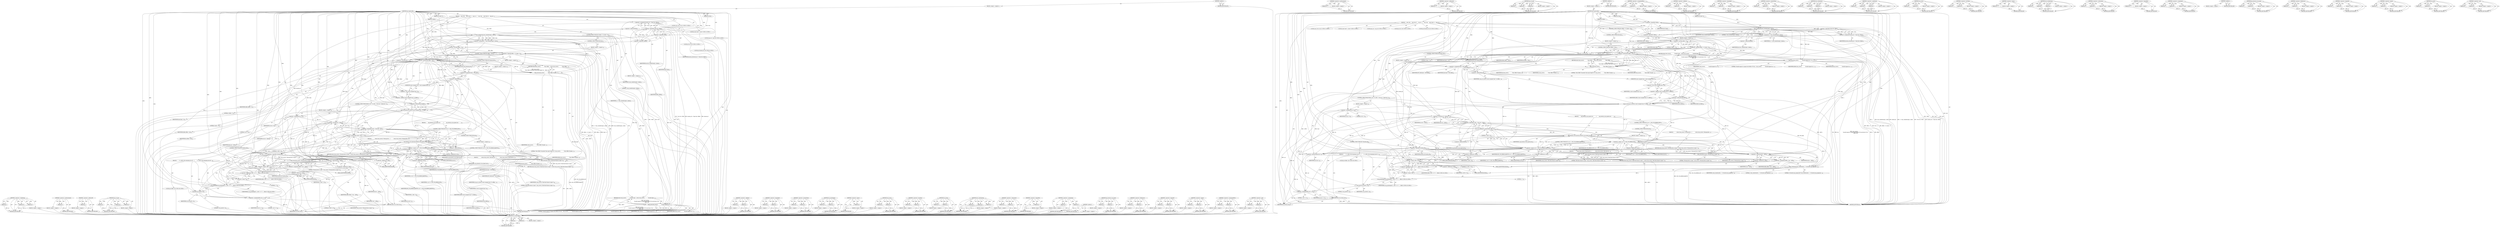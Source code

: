 digraph "&lt;operator&gt;.cast" {
vulnerable_275 [label=<(METHOD,&lt;operator&gt;.conditional)>];
vulnerable_276 [label=<(PARAM,p1)>];
vulnerable_277 [label=<(PARAM,p2)>];
vulnerable_278 [label=<(PARAM,p3)>];
vulnerable_279 [label=<(BLOCK,&lt;empty&gt;,&lt;empty&gt;)>];
vulnerable_280 [label=<(METHOD_RETURN,ANY)>];
vulnerable_256 [label=<(METHOD,&lt;operator&gt;.postIncrement)>];
vulnerable_257 [label=<(PARAM,p1)>];
vulnerable_258 [label=<(BLOCK,&lt;empty&gt;,&lt;empty&gt;)>];
vulnerable_259 [label=<(METHOD_RETURN,ANY)>];
vulnerable_206 [label=<(METHOD,&lt;operator&gt;.addressOf)>];
vulnerable_207 [label=<(PARAM,p1)>];
vulnerable_208 [label=<(BLOCK,&lt;empty&gt;,&lt;empty&gt;)>];
vulnerable_209 [label=<(METHOD_RETURN,ANY)>];
vulnerable_230 [label=<(METHOD,mp_cur_init)>];
vulnerable_231 [label=<(PARAM,p1)>];
vulnerable_232 [label=<(PARAM,p2)>];
vulnerable_233 [label=<(PARAM,p3)>];
vulnerable_234 [label=<(BLOCK,&lt;empty&gt;,&lt;empty&gt;)>];
vulnerable_235 [label=<(METHOD_RETURN,ANY)>];
vulnerable_6 [label=<(METHOD,&lt;global&gt;)<SUB>1</SUB>>];
vulnerable_7 [label=<(BLOCK,&lt;empty&gt;,&lt;empty&gt;)<SUB>1</SUB>>];
vulnerable_8 [label=<(METHOD,mp_unpack_full)<SUB>1</SUB>>];
vulnerable_9 [label=<(PARAM,lua_State *L)<SUB>1</SUB>>];
vulnerable_10 [label=<(PARAM,int limit)<SUB>1</SUB>>];
vulnerable_11 [label=<(PARAM,int offset)<SUB>1</SUB>>];
vulnerable_12 [label=<(BLOCK,{
    size_t len;
    const char *s;
    mp_cur...,{
    size_t len;
    const char *s;
    mp_cur...)<SUB>1</SUB>>];
vulnerable_13 [label="<(LOCAL,size_t len: size_t)<SUB>2</SUB>>"];
vulnerable_14 [label="<(LOCAL,const char* s: char*)<SUB>3</SUB>>"];
vulnerable_15 [label="<(LOCAL,mp_cur c: mp_cur)<SUB>4</SUB>>"];
vulnerable_16 [label="<(LOCAL,int cnt: int)<SUB>5</SUB>>"];
vulnerable_17 [label="<(LOCAL,int decode_all: int)<SUB>6</SUB>>"];
vulnerable_18 [label=<(&lt;operator&gt;.assignment,decode_all = (!limit &amp;&amp; !offset))<SUB>6</SUB>>];
vulnerable_19 [label=<(IDENTIFIER,decode_all,decode_all = (!limit &amp;&amp; !offset))<SUB>6</SUB>>];
vulnerable_20 [label=<(&lt;operator&gt;.logicalAnd,!limit &amp;&amp; !offset)<SUB>6</SUB>>];
vulnerable_21 [label=<(&lt;operator&gt;.logicalNot,!limit)<SUB>6</SUB>>];
vulnerable_22 [label=<(IDENTIFIER,limit,!limit)<SUB>6</SUB>>];
vulnerable_23 [label=<(&lt;operator&gt;.logicalNot,!offset)<SUB>6</SUB>>];
vulnerable_24 [label=<(IDENTIFIER,offset,!offset)<SUB>6</SUB>>];
vulnerable_25 [label=<(&lt;operator&gt;.assignment,s = luaL_checklstring(L,1,&amp;len))<SUB>8</SUB>>];
vulnerable_26 [label=<(IDENTIFIER,s,s = luaL_checklstring(L,1,&amp;len))<SUB>8</SUB>>];
vulnerable_27 [label=<(luaL_checklstring,luaL_checklstring(L,1,&amp;len))<SUB>8</SUB>>];
vulnerable_28 [label=<(IDENTIFIER,L,luaL_checklstring(L,1,&amp;len))<SUB>8</SUB>>];
vulnerable_29 [label=<(LITERAL,1,luaL_checklstring(L,1,&amp;len))<SUB>8</SUB>>];
vulnerable_30 [label=<(&lt;operator&gt;.addressOf,&amp;len)<SUB>8</SUB>>];
vulnerable_31 [label=<(IDENTIFIER,len,luaL_checklstring(L,1,&amp;len))<SUB>8</SUB>>];
vulnerable_32 [label=<(CONTROL_STRUCTURE,IF,if (offset &lt; 0 || limit &lt; 0))<SUB>10</SUB>>];
vulnerable_33 [label=<(&lt;operator&gt;.logicalOr,offset &lt; 0 || limit &lt; 0)<SUB>10</SUB>>];
vulnerable_34 [label=<(&lt;operator&gt;.lessThan,offset &lt; 0)<SUB>10</SUB>>];
vulnerable_35 [label=<(IDENTIFIER,offset,offset &lt; 0)<SUB>10</SUB>>];
vulnerable_36 [label=<(LITERAL,0,offset &lt; 0)<SUB>10</SUB>>];
vulnerable_37 [label=<(&lt;operator&gt;.lessThan,limit &lt; 0)<SUB>10</SUB>>];
vulnerable_38 [label=<(IDENTIFIER,limit,limit &lt; 0)<SUB>10</SUB>>];
vulnerable_39 [label=<(LITERAL,0,limit &lt; 0)<SUB>10</SUB>>];
vulnerable_40 [label=<(BLOCK,&lt;empty&gt;,&lt;empty&gt;)<SUB>11</SUB>>];
vulnerable_41 [label=<(RETURN,return luaL_error(L,
            &quot;Invalid reque...,return luaL_error(L,
            &quot;Invalid reque...)<SUB>11</SUB>>];
vulnerable_42 [label=<(luaL_error,luaL_error(L,
            &quot;Invalid request to u...)<SUB>11</SUB>>];
vulnerable_43 [label=<(IDENTIFIER,L,luaL_error(L,
            &quot;Invalid request to u...)<SUB>11</SUB>>];
vulnerable_44 [label=<(LITERAL,&quot;Invalid request to unpack with offset of %d an...,luaL_error(L,
            &quot;Invalid request to u...)<SUB>12</SUB>>];
vulnerable_45 [label=<(IDENTIFIER,offset,luaL_error(L,
            &quot;Invalid request to u...)<SUB>13</SUB>>];
vulnerable_46 [label=<(IDENTIFIER,len,luaL_error(L,
            &quot;Invalid request to u...)<SUB>13</SUB>>];
vulnerable_47 [label=<(CONTROL_STRUCTURE,ELSE,else)<SUB>14</SUB>>];
vulnerable_48 [label=<(BLOCK,&lt;empty&gt;,&lt;empty&gt;)<SUB>14</SUB>>];
vulnerable_49 [label=<(CONTROL_STRUCTURE,IF,if (offset &gt; len))<SUB>14</SUB>>];
vulnerable_50 [label=<(&lt;operator&gt;.greaterThan,offset &gt; len)<SUB>14</SUB>>];
vulnerable_51 [label=<(IDENTIFIER,offset,offset &gt; len)<SUB>14</SUB>>];
vulnerable_52 [label=<(IDENTIFIER,len,offset &gt; len)<SUB>14</SUB>>];
vulnerable_53 [label=<(BLOCK,&lt;empty&gt;,&lt;empty&gt;)<SUB>15</SUB>>];
vulnerable_54 [label=<(RETURN,return luaL_error(L,
            &quot;Start offset ...,return luaL_error(L,
            &quot;Start offset ...)<SUB>15</SUB>>];
vulnerable_55 [label=<(luaL_error,luaL_error(L,
            &quot;Start offset %d grea...)<SUB>15</SUB>>];
vulnerable_56 [label=<(IDENTIFIER,L,luaL_error(L,
            &quot;Start offset %d grea...)<SUB>15</SUB>>];
vulnerable_57 [label=<(LITERAL,&quot;Start offset %d greater than input length %d.&quot;,luaL_error(L,
            &quot;Start offset %d grea...)<SUB>16</SUB>>];
vulnerable_58 [label=<(IDENTIFIER,offset,luaL_error(L,
            &quot;Start offset %d grea...)<SUB>16</SUB>>];
vulnerable_59 [label=<(IDENTIFIER,len,luaL_error(L,
            &quot;Start offset %d grea...)<SUB>16</SUB>>];
vulnerable_60 [label=<(CONTROL_STRUCTURE,IF,if (decode_all))<SUB>18</SUB>>];
vulnerable_61 [label=<(IDENTIFIER,decode_all,if (decode_all))<SUB>18</SUB>>];
vulnerable_62 [label=<(BLOCK,&lt;empty&gt;,&lt;empty&gt;)<SUB>18</SUB>>];
vulnerable_63 [label=<(&lt;operator&gt;.assignment,limit = INT_MAX)<SUB>18</SUB>>];
vulnerable_64 [label=<(IDENTIFIER,limit,limit = INT_MAX)<SUB>18</SUB>>];
vulnerable_65 [label=<(IDENTIFIER,INT_MAX,limit = INT_MAX)<SUB>18</SUB>>];
vulnerable_66 [label=<(mp_cur_init,mp_cur_init(&amp;c,(const unsigned char *)s+offset,...)<SUB>20</SUB>>];
vulnerable_67 [label=<(&lt;operator&gt;.addressOf,&amp;c)<SUB>20</SUB>>];
vulnerable_68 [label=<(IDENTIFIER,c,mp_cur_init(&amp;c,(const unsigned char *)s+offset,...)<SUB>20</SUB>>];
vulnerable_69 [label=<(&lt;operator&gt;.addition,(const unsigned char *)s+offset)<SUB>20</SUB>>];
vulnerable_70 [label=<(&lt;operator&gt;.cast,(const unsigned char *)s)<SUB>20</SUB>>];
vulnerable_71 [label=<(UNKNOWN,const unsigned char *,const unsigned char *)<SUB>20</SUB>>];
vulnerable_72 [label=<(IDENTIFIER,s,(const unsigned char *)s)<SUB>20</SUB>>];
vulnerable_73 [label=<(IDENTIFIER,offset,(const unsigned char *)s+offset)<SUB>20</SUB>>];
vulnerable_74 [label=<(&lt;operator&gt;.subtraction,len-offset)<SUB>20</SUB>>];
vulnerable_75 [label=<(IDENTIFIER,len,len-offset)<SUB>20</SUB>>];
vulnerable_76 [label=<(IDENTIFIER,offset,len-offset)<SUB>20</SUB>>];
vulnerable_77 [label=<(CONTROL_STRUCTURE,FOR,for (cnt = 0;c.left &gt; 0 &amp;&amp; cnt &lt; limit;cnt++))<SUB>24</SUB>>];
vulnerable_78 [label=<(BLOCK,&lt;empty&gt;,&lt;empty&gt;)<SUB>24</SUB>>];
vulnerable_79 [label=<(&lt;operator&gt;.assignment,cnt = 0)<SUB>24</SUB>>];
vulnerable_80 [label=<(IDENTIFIER,cnt,cnt = 0)<SUB>24</SUB>>];
vulnerable_81 [label=<(LITERAL,0,cnt = 0)<SUB>24</SUB>>];
vulnerable_82 [label=<(&lt;operator&gt;.logicalAnd,c.left &gt; 0 &amp;&amp; cnt &lt; limit)<SUB>24</SUB>>];
vulnerable_83 [label=<(&lt;operator&gt;.greaterThan,c.left &gt; 0)<SUB>24</SUB>>];
vulnerable_84 [label=<(&lt;operator&gt;.fieldAccess,c.left)<SUB>24</SUB>>];
vulnerable_85 [label=<(IDENTIFIER,c,c.left &gt; 0)<SUB>24</SUB>>];
vulnerable_86 [label=<(FIELD_IDENTIFIER,left,left)<SUB>24</SUB>>];
vulnerable_87 [label=<(LITERAL,0,c.left &gt; 0)<SUB>24</SUB>>];
vulnerable_88 [label=<(&lt;operator&gt;.lessThan,cnt &lt; limit)<SUB>24</SUB>>];
vulnerable_89 [label=<(IDENTIFIER,cnt,cnt &lt; limit)<SUB>24</SUB>>];
vulnerable_90 [label=<(IDENTIFIER,limit,cnt &lt; limit)<SUB>24</SUB>>];
vulnerable_91 [label=<(&lt;operator&gt;.postIncrement,cnt++)<SUB>24</SUB>>];
vulnerable_92 [label=<(IDENTIFIER,cnt,cnt++)<SUB>24</SUB>>];
vulnerable_93 [label=<(BLOCK,{
        mp_decode_to_lua_type(L,&amp;c);

       ...,{
        mp_decode_to_lua_type(L,&amp;c);

       ...)<SUB>24</SUB>>];
vulnerable_94 [label=<(mp_decode_to_lua_type,mp_decode_to_lua_type(L,&amp;c))<SUB>25</SUB>>];
vulnerable_95 [label=<(IDENTIFIER,L,mp_decode_to_lua_type(L,&amp;c))<SUB>25</SUB>>];
vulnerable_96 [label=<(&lt;operator&gt;.addressOf,&amp;c)<SUB>25</SUB>>];
vulnerable_97 [label=<(IDENTIFIER,c,mp_decode_to_lua_type(L,&amp;c))<SUB>25</SUB>>];
vulnerable_98 [label=<(CONTROL_STRUCTURE,IF,if (c.err == MP_CUR_ERROR_EOF))<SUB>27</SUB>>];
vulnerable_99 [label=<(&lt;operator&gt;.equals,c.err == MP_CUR_ERROR_EOF)<SUB>27</SUB>>];
vulnerable_100 [label=<(&lt;operator&gt;.fieldAccess,c.err)<SUB>27</SUB>>];
vulnerable_101 [label=<(IDENTIFIER,c,c.err == MP_CUR_ERROR_EOF)<SUB>27</SUB>>];
vulnerable_102 [label=<(FIELD_IDENTIFIER,err,err)<SUB>27</SUB>>];
vulnerable_103 [label=<(IDENTIFIER,MP_CUR_ERROR_EOF,c.err == MP_CUR_ERROR_EOF)<SUB>27</SUB>>];
vulnerable_104 [label=<(BLOCK,{
            return luaL_error(L,&quot;Missing byte...,{
            return luaL_error(L,&quot;Missing byte...)<SUB>27</SUB>>];
vulnerable_105 [label=<(RETURN,return luaL_error(L,&quot;Missing bytes in input.&quot;);,return luaL_error(L,&quot;Missing bytes in input.&quot;);)<SUB>28</SUB>>];
vulnerable_106 [label=<(luaL_error,luaL_error(L,&quot;Missing bytes in input.&quot;))<SUB>28</SUB>>];
vulnerable_107 [label=<(IDENTIFIER,L,luaL_error(L,&quot;Missing bytes in input.&quot;))<SUB>28</SUB>>];
vulnerable_108 [label=<(LITERAL,&quot;Missing bytes in input.&quot;,luaL_error(L,&quot;Missing bytes in input.&quot;))<SUB>28</SUB>>];
vulnerable_109 [label=<(CONTROL_STRUCTURE,ELSE,else)<SUB>29</SUB>>];
vulnerable_110 [label=<(BLOCK,&lt;empty&gt;,&lt;empty&gt;)<SUB>29</SUB>>];
vulnerable_111 [label=<(CONTROL_STRUCTURE,IF,if (c.err == MP_CUR_ERROR_BADFMT))<SUB>29</SUB>>];
vulnerable_112 [label=<(&lt;operator&gt;.equals,c.err == MP_CUR_ERROR_BADFMT)<SUB>29</SUB>>];
vulnerable_113 [label=<(&lt;operator&gt;.fieldAccess,c.err)<SUB>29</SUB>>];
vulnerable_114 [label=<(IDENTIFIER,c,c.err == MP_CUR_ERROR_BADFMT)<SUB>29</SUB>>];
vulnerable_115 [label=<(FIELD_IDENTIFIER,err,err)<SUB>29</SUB>>];
vulnerable_116 [label=<(IDENTIFIER,MP_CUR_ERROR_BADFMT,c.err == MP_CUR_ERROR_BADFMT)<SUB>29</SUB>>];
vulnerable_117 [label=<(BLOCK,{
            return luaL_error(L,&quot;Bad data for...,{
            return luaL_error(L,&quot;Bad data for...)<SUB>29</SUB>>];
vulnerable_118 [label=<(RETURN,return luaL_error(L,&quot;Bad data format in input.&quot;);,return luaL_error(L,&quot;Bad data format in input.&quot;);)<SUB>30</SUB>>];
vulnerable_119 [label=<(luaL_error,luaL_error(L,&quot;Bad data format in input.&quot;))<SUB>30</SUB>>];
vulnerable_120 [label=<(IDENTIFIER,L,luaL_error(L,&quot;Bad data format in input.&quot;))<SUB>30</SUB>>];
vulnerable_121 [label=<(LITERAL,&quot;Bad data format in input.&quot;,luaL_error(L,&quot;Bad data format in input.&quot;))<SUB>30</SUB>>];
vulnerable_122 [label=<(CONTROL_STRUCTURE,IF,if (!decode_all))<SUB>34</SUB>>];
vulnerable_123 [label=<(&lt;operator&gt;.logicalNot,!decode_all)<SUB>34</SUB>>];
vulnerable_124 [label=<(IDENTIFIER,decode_all,!decode_all)<SUB>34</SUB>>];
vulnerable_125 [label=<(BLOCK,{
        /* c-&gt;left is the remaining size of t...,{
        /* c-&gt;left is the remaining size of t...)<SUB>34</SUB>>];
vulnerable_126 [label="<(LOCAL,int offset: int)<SUB>38</SUB>>"];
vulnerable_127 [label=<(&lt;operator&gt;.assignment,offset = len - c.left)<SUB>38</SUB>>];
vulnerable_128 [label=<(IDENTIFIER,offset,offset = len - c.left)<SUB>38</SUB>>];
vulnerable_129 [label=<(&lt;operator&gt;.subtraction,len - c.left)<SUB>38</SUB>>];
vulnerable_130 [label=<(IDENTIFIER,len,len - c.left)<SUB>38</SUB>>];
vulnerable_131 [label=<(&lt;operator&gt;.fieldAccess,c.left)<SUB>38</SUB>>];
vulnerable_132 [label=<(IDENTIFIER,c,len - c.left)<SUB>38</SUB>>];
vulnerable_133 [label=<(FIELD_IDENTIFIER,left,left)<SUB>38</SUB>>];
vulnerable_134 [label="<(lua_pushinteger,lua_pushinteger(L, c.left == 0 ? -1 : offset))<SUB>40</SUB>>"];
vulnerable_135 [label="<(IDENTIFIER,L,lua_pushinteger(L, c.left == 0 ? -1 : offset))<SUB>40</SUB>>"];
vulnerable_136 [label="<(&lt;operator&gt;.conditional,c.left == 0 ? -1 : offset)<SUB>40</SUB>>"];
vulnerable_137 [label=<(&lt;operator&gt;.equals,c.left == 0)<SUB>40</SUB>>];
vulnerable_138 [label=<(&lt;operator&gt;.fieldAccess,c.left)<SUB>40</SUB>>];
vulnerable_139 [label=<(IDENTIFIER,c,c.left == 0)<SUB>40</SUB>>];
vulnerable_140 [label=<(FIELD_IDENTIFIER,left,left)<SUB>40</SUB>>];
vulnerable_141 [label=<(LITERAL,0,c.left == 0)<SUB>40</SUB>>];
vulnerable_142 [label=<(&lt;operator&gt;.minus,-1)<SUB>40</SUB>>];
vulnerable_143 [label=<(LITERAL,1,-1)<SUB>40</SUB>>];
vulnerable_144 [label="<(IDENTIFIER,offset,c.left == 0 ? -1 : offset)<SUB>40</SUB>>"];
vulnerable_145 [label=<(lua_insert,lua_insert(L, 2))<SUB>47</SUB>>];
vulnerable_146 [label=<(IDENTIFIER,L,lua_insert(L, 2))<SUB>47</SUB>>];
vulnerable_147 [label=<(LITERAL,2,lua_insert(L, 2))<SUB>47</SUB>>];
vulnerable_148 [label=<(&lt;operator&gt;.assignmentPlus,cnt += 1)<SUB>48</SUB>>];
vulnerable_149 [label=<(IDENTIFIER,cnt,cnt += 1)<SUB>48</SUB>>];
vulnerable_150 [label=<(LITERAL,1,cnt += 1)<SUB>48</SUB>>];
vulnerable_151 [label=<(RETURN,return cnt;,return cnt;)<SUB>51</SUB>>];
vulnerable_152 [label=<(IDENTIFIER,cnt,return cnt;)<SUB>51</SUB>>];
vulnerable_153 [label=<(METHOD_RETURN,int)<SUB>1</SUB>>];
vulnerable_155 [label=<(METHOD_RETURN,ANY)<SUB>1</SUB>>];
vulnerable_236 [label=<(METHOD,&lt;operator&gt;.addition)>];
vulnerable_237 [label=<(PARAM,p1)>];
vulnerable_238 [label=<(PARAM,p2)>];
vulnerable_239 [label=<(BLOCK,&lt;empty&gt;,&lt;empty&gt;)>];
vulnerable_240 [label=<(METHOD_RETURN,ANY)>];
vulnerable_191 [label=<(METHOD,&lt;operator&gt;.logicalAnd)>];
vulnerable_192 [label=<(PARAM,p1)>];
vulnerable_193 [label=<(PARAM,p2)>];
vulnerable_194 [label=<(BLOCK,&lt;empty&gt;,&lt;empty&gt;)>];
vulnerable_195 [label=<(METHOD_RETURN,ANY)>];
vulnerable_225 [label=<(METHOD,&lt;operator&gt;.greaterThan)>];
vulnerable_226 [label=<(PARAM,p1)>];
vulnerable_227 [label=<(PARAM,p2)>];
vulnerable_228 [label=<(BLOCK,&lt;empty&gt;,&lt;empty&gt;)>];
vulnerable_229 [label=<(METHOD_RETURN,ANY)>];
vulnerable_270 [label=<(METHOD,lua_pushinteger)>];
vulnerable_271 [label=<(PARAM,p1)>];
vulnerable_272 [label=<(PARAM,p2)>];
vulnerable_273 [label=<(BLOCK,&lt;empty&gt;,&lt;empty&gt;)>];
vulnerable_274 [label=<(METHOD_RETURN,ANY)>];
vulnerable_281 [label=<(METHOD,&lt;operator&gt;.minus)>];
vulnerable_282 [label=<(PARAM,p1)>];
vulnerable_283 [label=<(BLOCK,&lt;empty&gt;,&lt;empty&gt;)>];
vulnerable_284 [label=<(METHOD_RETURN,ANY)>];
vulnerable_220 [label=<(METHOD,luaL_error)>];
vulnerable_221 [label=<(PARAM,p1)>];
vulnerable_222 [label=<(PARAM,p2)>];
vulnerable_223 [label=<(BLOCK,&lt;empty&gt;,&lt;empty&gt;)>];
vulnerable_224 [label=<(METHOD_RETURN,ANY)>];
vulnerable_215 [label=<(METHOD,&lt;operator&gt;.lessThan)>];
vulnerable_216 [label=<(PARAM,p1)>];
vulnerable_217 [label=<(PARAM,p2)>];
vulnerable_218 [label=<(BLOCK,&lt;empty&gt;,&lt;empty&gt;)>];
vulnerable_219 [label=<(METHOD_RETURN,ANY)>];
vulnerable_285 [label=<(METHOD,lua_insert)>];
vulnerable_286 [label=<(PARAM,p1)>];
vulnerable_287 [label=<(PARAM,p2)>];
vulnerable_288 [label=<(BLOCK,&lt;empty&gt;,&lt;empty&gt;)>];
vulnerable_289 [label=<(METHOD_RETURN,ANY)>];
vulnerable_200 [label=<(METHOD,luaL_checklstring)>];
vulnerable_201 [label=<(PARAM,p1)>];
vulnerable_202 [label=<(PARAM,p2)>];
vulnerable_203 [label=<(PARAM,p3)>];
vulnerable_204 [label=<(BLOCK,&lt;empty&gt;,&lt;empty&gt;)>];
vulnerable_205 [label=<(METHOD_RETURN,ANY)>];
vulnerable_246 [label=<(METHOD,&lt;operator&gt;.subtraction)>];
vulnerable_247 [label=<(PARAM,p1)>];
vulnerable_248 [label=<(PARAM,p2)>];
vulnerable_249 [label=<(BLOCK,&lt;empty&gt;,&lt;empty&gt;)>];
vulnerable_250 [label=<(METHOD_RETURN,ANY)>];
vulnerable_196 [label=<(METHOD,&lt;operator&gt;.logicalNot)>];
vulnerable_197 [label=<(PARAM,p1)>];
vulnerable_198 [label=<(BLOCK,&lt;empty&gt;,&lt;empty&gt;)>];
vulnerable_199 [label=<(METHOD_RETURN,ANY)>];
vulnerable_186 [label=<(METHOD,&lt;operator&gt;.assignment)>];
vulnerable_187 [label=<(PARAM,p1)>];
vulnerable_188 [label=<(PARAM,p2)>];
vulnerable_189 [label=<(BLOCK,&lt;empty&gt;,&lt;empty&gt;)>];
vulnerable_190 [label=<(METHOD_RETURN,ANY)>];
vulnerable_180 [label=<(METHOD,&lt;global&gt;)<SUB>1</SUB>>];
vulnerable_181 [label=<(BLOCK,&lt;empty&gt;,&lt;empty&gt;)>];
vulnerable_182 [label=<(METHOD_RETURN,ANY)>];
vulnerable_260 [label=<(METHOD,mp_decode_to_lua_type)>];
vulnerable_261 [label=<(PARAM,p1)>];
vulnerable_262 [label=<(PARAM,p2)>];
vulnerable_263 [label=<(BLOCK,&lt;empty&gt;,&lt;empty&gt;)>];
vulnerable_264 [label=<(METHOD_RETURN,ANY)>];
vulnerable_251 [label=<(METHOD,&lt;operator&gt;.fieldAccess)>];
vulnerable_252 [label=<(PARAM,p1)>];
vulnerable_253 [label=<(PARAM,p2)>];
vulnerable_254 [label=<(BLOCK,&lt;empty&gt;,&lt;empty&gt;)>];
vulnerable_255 [label=<(METHOD_RETURN,ANY)>];
vulnerable_210 [label=<(METHOD,&lt;operator&gt;.logicalOr)>];
vulnerable_211 [label=<(PARAM,p1)>];
vulnerable_212 [label=<(PARAM,p2)>];
vulnerable_213 [label=<(BLOCK,&lt;empty&gt;,&lt;empty&gt;)>];
vulnerable_214 [label=<(METHOD_RETURN,ANY)>];
vulnerable_265 [label=<(METHOD,&lt;operator&gt;.equals)>];
vulnerable_266 [label=<(PARAM,p1)>];
vulnerable_267 [label=<(PARAM,p2)>];
vulnerable_268 [label=<(BLOCK,&lt;empty&gt;,&lt;empty&gt;)>];
vulnerable_269 [label=<(METHOD_RETURN,ANY)>];
vulnerable_290 [label=<(METHOD,&lt;operator&gt;.assignmentPlus)>];
vulnerable_291 [label=<(PARAM,p1)>];
vulnerable_292 [label=<(PARAM,p2)>];
vulnerable_293 [label=<(BLOCK,&lt;empty&gt;,&lt;empty&gt;)>];
vulnerable_294 [label=<(METHOD_RETURN,ANY)>];
vulnerable_241 [label=<(METHOD,&lt;operator&gt;.cast)>];
vulnerable_242 [label=<(PARAM,p1)>];
vulnerable_243 [label=<(PARAM,p2)>];
vulnerable_244 [label=<(BLOCK,&lt;empty&gt;,&lt;empty&gt;)>];
vulnerable_245 [label=<(METHOD_RETURN,ANY)>];
fixed_282 [label=<(METHOD,lua_pushinteger)>];
fixed_283 [label=<(PARAM,p1)>];
fixed_284 [label=<(PARAM,p2)>];
fixed_285 [label=<(BLOCK,&lt;empty&gt;,&lt;empty&gt;)>];
fixed_286 [label=<(METHOD_RETURN,ANY)>];
fixed_262 [label=<(METHOD,&lt;operator&gt;.postIncrement)>];
fixed_263 [label=<(PARAM,p1)>];
fixed_264 [label=<(BLOCK,&lt;empty&gt;,&lt;empty&gt;)>];
fixed_265 [label=<(METHOD_RETURN,ANY)>];
fixed_212 [label=<(METHOD,&lt;operator&gt;.addressOf)>];
fixed_213 [label=<(PARAM,p1)>];
fixed_214 [label=<(BLOCK,&lt;empty&gt;,&lt;empty&gt;)>];
fixed_215 [label=<(METHOD_RETURN,ANY)>];
fixed_236 [label=<(METHOD,mp_cur_init)>];
fixed_237 [label=<(PARAM,p1)>];
fixed_238 [label=<(PARAM,p2)>];
fixed_239 [label=<(PARAM,p3)>];
fixed_240 [label=<(BLOCK,&lt;empty&gt;,&lt;empty&gt;)>];
fixed_241 [label=<(METHOD_RETURN,ANY)>];
fixed_6 [label=<(METHOD,&lt;global&gt;)<SUB>1</SUB>>];
fixed_7 [label=<(BLOCK,&lt;empty&gt;,&lt;empty&gt;)<SUB>1</SUB>>];
fixed_8 [label=<(METHOD,mp_unpack_full)<SUB>1</SUB>>];
fixed_9 [label=<(PARAM,lua_State *L)<SUB>1</SUB>>];
fixed_10 [label=<(PARAM,int limit)<SUB>1</SUB>>];
fixed_11 [label=<(PARAM,int offset)<SUB>1</SUB>>];
fixed_12 [label=<(BLOCK,{
    size_t len;
    const char *s;
    mp_cur...,{
    size_t len;
    const char *s;
    mp_cur...)<SUB>1</SUB>>];
fixed_13 [label="<(LOCAL,size_t len: size_t)<SUB>2</SUB>>"];
fixed_14 [label="<(LOCAL,const char* s: char*)<SUB>3</SUB>>"];
fixed_15 [label="<(LOCAL,mp_cur c: mp_cur)<SUB>4</SUB>>"];
fixed_16 [label="<(LOCAL,int cnt: int)<SUB>5</SUB>>"];
fixed_17 [label="<(LOCAL,int decode_all: int)<SUB>6</SUB>>"];
fixed_18 [label=<(&lt;operator&gt;.assignment,decode_all = (!limit &amp;&amp; !offset))<SUB>6</SUB>>];
fixed_19 [label=<(IDENTIFIER,decode_all,decode_all = (!limit &amp;&amp; !offset))<SUB>6</SUB>>];
fixed_20 [label=<(&lt;operator&gt;.logicalAnd,!limit &amp;&amp; !offset)<SUB>6</SUB>>];
fixed_21 [label=<(&lt;operator&gt;.logicalNot,!limit)<SUB>6</SUB>>];
fixed_22 [label=<(IDENTIFIER,limit,!limit)<SUB>6</SUB>>];
fixed_23 [label=<(&lt;operator&gt;.logicalNot,!offset)<SUB>6</SUB>>];
fixed_24 [label=<(IDENTIFIER,offset,!offset)<SUB>6</SUB>>];
fixed_25 [label=<(&lt;operator&gt;.assignment,s = luaL_checklstring(L,1,&amp;len))<SUB>8</SUB>>];
fixed_26 [label=<(IDENTIFIER,s,s = luaL_checklstring(L,1,&amp;len))<SUB>8</SUB>>];
fixed_27 [label=<(luaL_checklstring,luaL_checklstring(L,1,&amp;len))<SUB>8</SUB>>];
fixed_28 [label=<(IDENTIFIER,L,luaL_checklstring(L,1,&amp;len))<SUB>8</SUB>>];
fixed_29 [label=<(LITERAL,1,luaL_checklstring(L,1,&amp;len))<SUB>8</SUB>>];
fixed_30 [label=<(&lt;operator&gt;.addressOf,&amp;len)<SUB>8</SUB>>];
fixed_31 [label=<(IDENTIFIER,len,luaL_checklstring(L,1,&amp;len))<SUB>8</SUB>>];
fixed_32 [label=<(CONTROL_STRUCTURE,IF,if (offset &lt; 0 || limit &lt; 0))<SUB>10</SUB>>];
fixed_33 [label=<(&lt;operator&gt;.logicalOr,offset &lt; 0 || limit &lt; 0)<SUB>10</SUB>>];
fixed_34 [label=<(&lt;operator&gt;.lessThan,offset &lt; 0)<SUB>10</SUB>>];
fixed_35 [label=<(IDENTIFIER,offset,offset &lt; 0)<SUB>10</SUB>>];
fixed_36 [label=<(LITERAL,0,offset &lt; 0)<SUB>10</SUB>>];
fixed_37 [label=<(&lt;operator&gt;.lessThan,limit &lt; 0)<SUB>10</SUB>>];
fixed_38 [label=<(IDENTIFIER,limit,limit &lt; 0)<SUB>10</SUB>>];
fixed_39 [label=<(LITERAL,0,limit &lt; 0)<SUB>10</SUB>>];
fixed_40 [label=<(BLOCK,&lt;empty&gt;,&lt;empty&gt;)<SUB>11</SUB>>];
fixed_41 [label=<(RETURN,return luaL_error(L,
            &quot;Invalid reque...,return luaL_error(L,
            &quot;Invalid reque...)<SUB>11</SUB>>];
fixed_42 [label=<(luaL_error,luaL_error(L,
            &quot;Invalid request to u...)<SUB>11</SUB>>];
fixed_43 [label=<(IDENTIFIER,L,luaL_error(L,
            &quot;Invalid request to u...)<SUB>11</SUB>>];
fixed_44 [label=<(LITERAL,&quot;Invalid request to unpack with offset of %d an...,luaL_error(L,
            &quot;Invalid request to u...)<SUB>12</SUB>>];
fixed_45 [label=<(IDENTIFIER,offset,luaL_error(L,
            &quot;Invalid request to u...)<SUB>13</SUB>>];
fixed_46 [label=<(IDENTIFIER,len,luaL_error(L,
            &quot;Invalid request to u...)<SUB>13</SUB>>];
fixed_47 [label=<(CONTROL_STRUCTURE,ELSE,else)<SUB>14</SUB>>];
fixed_48 [label=<(BLOCK,&lt;empty&gt;,&lt;empty&gt;)<SUB>14</SUB>>];
fixed_49 [label=<(CONTROL_STRUCTURE,IF,if (offset &gt; len))<SUB>14</SUB>>];
fixed_50 [label=<(&lt;operator&gt;.greaterThan,offset &gt; len)<SUB>14</SUB>>];
fixed_51 [label=<(IDENTIFIER,offset,offset &gt; len)<SUB>14</SUB>>];
fixed_52 [label=<(IDENTIFIER,len,offset &gt; len)<SUB>14</SUB>>];
fixed_53 [label=<(BLOCK,&lt;empty&gt;,&lt;empty&gt;)<SUB>15</SUB>>];
fixed_54 [label=<(RETURN,return luaL_error(L,
            &quot;Start offset ...,return luaL_error(L,
            &quot;Start offset ...)<SUB>15</SUB>>];
fixed_55 [label=<(luaL_error,luaL_error(L,
            &quot;Start offset %d grea...)<SUB>15</SUB>>];
fixed_56 [label=<(IDENTIFIER,L,luaL_error(L,
            &quot;Start offset %d grea...)<SUB>15</SUB>>];
fixed_57 [label=<(LITERAL,&quot;Start offset %d greater than input length %d.&quot;,luaL_error(L,
            &quot;Start offset %d grea...)<SUB>16</SUB>>];
fixed_58 [label=<(IDENTIFIER,offset,luaL_error(L,
            &quot;Start offset %d grea...)<SUB>16</SUB>>];
fixed_59 [label=<(IDENTIFIER,len,luaL_error(L,
            &quot;Start offset %d grea...)<SUB>16</SUB>>];
fixed_60 [label=<(CONTROL_STRUCTURE,IF,if (decode_all))<SUB>18</SUB>>];
fixed_61 [label=<(IDENTIFIER,decode_all,if (decode_all))<SUB>18</SUB>>];
fixed_62 [label=<(BLOCK,&lt;empty&gt;,&lt;empty&gt;)<SUB>18</SUB>>];
fixed_63 [label=<(&lt;operator&gt;.assignment,limit = INT_MAX)<SUB>18</SUB>>];
fixed_64 [label=<(IDENTIFIER,limit,limit = INT_MAX)<SUB>18</SUB>>];
fixed_65 [label=<(IDENTIFIER,INT_MAX,limit = INT_MAX)<SUB>18</SUB>>];
fixed_66 [label=<(mp_cur_init,mp_cur_init(&amp;c,(const unsigned char *)s+offset,...)<SUB>20</SUB>>];
fixed_67 [label=<(&lt;operator&gt;.addressOf,&amp;c)<SUB>20</SUB>>];
fixed_68 [label=<(IDENTIFIER,c,mp_cur_init(&amp;c,(const unsigned char *)s+offset,...)<SUB>20</SUB>>];
fixed_69 [label=<(&lt;operator&gt;.addition,(const unsigned char *)s+offset)<SUB>20</SUB>>];
fixed_70 [label=<(&lt;operator&gt;.cast,(const unsigned char *)s)<SUB>20</SUB>>];
fixed_71 [label=<(UNKNOWN,const unsigned char *,const unsigned char *)<SUB>20</SUB>>];
fixed_72 [label=<(IDENTIFIER,s,(const unsigned char *)s)<SUB>20</SUB>>];
fixed_73 [label=<(IDENTIFIER,offset,(const unsigned char *)s+offset)<SUB>20</SUB>>];
fixed_74 [label=<(&lt;operator&gt;.subtraction,len-offset)<SUB>20</SUB>>];
fixed_75 [label=<(IDENTIFIER,len,len-offset)<SUB>20</SUB>>];
fixed_76 [label=<(IDENTIFIER,offset,len-offset)<SUB>20</SUB>>];
fixed_77 [label=<(CONTROL_STRUCTURE,FOR,for (cnt = 0;c.left &gt; 0 &amp;&amp; cnt &lt; limit;cnt++))<SUB>24</SUB>>];
fixed_78 [label=<(BLOCK,&lt;empty&gt;,&lt;empty&gt;)<SUB>24</SUB>>];
fixed_79 [label=<(&lt;operator&gt;.assignment,cnt = 0)<SUB>24</SUB>>];
fixed_80 [label=<(IDENTIFIER,cnt,cnt = 0)<SUB>24</SUB>>];
fixed_81 [label=<(LITERAL,0,cnt = 0)<SUB>24</SUB>>];
fixed_82 [label=<(&lt;operator&gt;.logicalAnd,c.left &gt; 0 &amp;&amp; cnt &lt; limit)<SUB>24</SUB>>];
fixed_83 [label=<(&lt;operator&gt;.greaterThan,c.left &gt; 0)<SUB>24</SUB>>];
fixed_84 [label=<(&lt;operator&gt;.fieldAccess,c.left)<SUB>24</SUB>>];
fixed_85 [label=<(IDENTIFIER,c,c.left &gt; 0)<SUB>24</SUB>>];
fixed_86 [label=<(FIELD_IDENTIFIER,left,left)<SUB>24</SUB>>];
fixed_87 [label=<(LITERAL,0,c.left &gt; 0)<SUB>24</SUB>>];
fixed_88 [label=<(&lt;operator&gt;.lessThan,cnt &lt; limit)<SUB>24</SUB>>];
fixed_89 [label=<(IDENTIFIER,cnt,cnt &lt; limit)<SUB>24</SUB>>];
fixed_90 [label=<(IDENTIFIER,limit,cnt &lt; limit)<SUB>24</SUB>>];
fixed_91 [label=<(&lt;operator&gt;.postIncrement,cnt++)<SUB>24</SUB>>];
fixed_92 [label=<(IDENTIFIER,cnt,cnt++)<SUB>24</SUB>>];
fixed_93 [label=<(BLOCK,{
        mp_decode_to_lua_type(L,&amp;c);

       ...,{
        mp_decode_to_lua_type(L,&amp;c);

       ...)<SUB>24</SUB>>];
fixed_94 [label=<(mp_decode_to_lua_type,mp_decode_to_lua_type(L,&amp;c))<SUB>25</SUB>>];
fixed_95 [label=<(IDENTIFIER,L,mp_decode_to_lua_type(L,&amp;c))<SUB>25</SUB>>];
fixed_96 [label=<(&lt;operator&gt;.addressOf,&amp;c)<SUB>25</SUB>>];
fixed_97 [label=<(IDENTIFIER,c,mp_decode_to_lua_type(L,&amp;c))<SUB>25</SUB>>];
fixed_98 [label=<(CONTROL_STRUCTURE,IF,if (c.err == MP_CUR_ERROR_EOF))<SUB>27</SUB>>];
fixed_99 [label=<(&lt;operator&gt;.equals,c.err == MP_CUR_ERROR_EOF)<SUB>27</SUB>>];
fixed_100 [label=<(&lt;operator&gt;.fieldAccess,c.err)<SUB>27</SUB>>];
fixed_101 [label=<(IDENTIFIER,c,c.err == MP_CUR_ERROR_EOF)<SUB>27</SUB>>];
fixed_102 [label=<(FIELD_IDENTIFIER,err,err)<SUB>27</SUB>>];
fixed_103 [label=<(IDENTIFIER,MP_CUR_ERROR_EOF,c.err == MP_CUR_ERROR_EOF)<SUB>27</SUB>>];
fixed_104 [label=<(BLOCK,{
            return luaL_error(L,&quot;Missing byte...,{
            return luaL_error(L,&quot;Missing byte...)<SUB>27</SUB>>];
fixed_105 [label=<(RETURN,return luaL_error(L,&quot;Missing bytes in input.&quot;);,return luaL_error(L,&quot;Missing bytes in input.&quot;);)<SUB>28</SUB>>];
fixed_106 [label=<(luaL_error,luaL_error(L,&quot;Missing bytes in input.&quot;))<SUB>28</SUB>>];
fixed_107 [label=<(IDENTIFIER,L,luaL_error(L,&quot;Missing bytes in input.&quot;))<SUB>28</SUB>>];
fixed_108 [label=<(LITERAL,&quot;Missing bytes in input.&quot;,luaL_error(L,&quot;Missing bytes in input.&quot;))<SUB>28</SUB>>];
fixed_109 [label=<(CONTROL_STRUCTURE,ELSE,else)<SUB>29</SUB>>];
fixed_110 [label=<(BLOCK,&lt;empty&gt;,&lt;empty&gt;)<SUB>29</SUB>>];
fixed_111 [label=<(CONTROL_STRUCTURE,IF,if (c.err == MP_CUR_ERROR_BADFMT))<SUB>29</SUB>>];
fixed_112 [label=<(&lt;operator&gt;.equals,c.err == MP_CUR_ERROR_BADFMT)<SUB>29</SUB>>];
fixed_113 [label=<(&lt;operator&gt;.fieldAccess,c.err)<SUB>29</SUB>>];
fixed_114 [label=<(IDENTIFIER,c,c.err == MP_CUR_ERROR_BADFMT)<SUB>29</SUB>>];
fixed_115 [label=<(FIELD_IDENTIFIER,err,err)<SUB>29</SUB>>];
fixed_116 [label=<(IDENTIFIER,MP_CUR_ERROR_BADFMT,c.err == MP_CUR_ERROR_BADFMT)<SUB>29</SUB>>];
fixed_117 [label=<(BLOCK,{
            return luaL_error(L,&quot;Bad data for...,{
            return luaL_error(L,&quot;Bad data for...)<SUB>29</SUB>>];
fixed_118 [label=<(RETURN,return luaL_error(L,&quot;Bad data format in input.&quot;);,return luaL_error(L,&quot;Bad data format in input.&quot;);)<SUB>30</SUB>>];
fixed_119 [label=<(luaL_error,luaL_error(L,&quot;Bad data format in input.&quot;))<SUB>30</SUB>>];
fixed_120 [label=<(IDENTIFIER,L,luaL_error(L,&quot;Bad data format in input.&quot;))<SUB>30</SUB>>];
fixed_121 [label=<(LITERAL,&quot;Bad data format in input.&quot;,luaL_error(L,&quot;Bad data format in input.&quot;))<SUB>30</SUB>>];
fixed_122 [label=<(CONTROL_STRUCTURE,IF,if (!decode_all))<SUB>34</SUB>>];
fixed_123 [label=<(&lt;operator&gt;.logicalNot,!decode_all)<SUB>34</SUB>>];
fixed_124 [label=<(IDENTIFIER,decode_all,!decode_all)<SUB>34</SUB>>];
fixed_125 [label=<(BLOCK,{
        /* c-&gt;left is the remaining size of t...,{
        /* c-&gt;left is the remaining size of t...)<SUB>34</SUB>>];
fixed_126 [label="<(LOCAL,int offset: int)<SUB>38</SUB>>"];
fixed_127 [label=<(&lt;operator&gt;.assignment,offset = len - c.left)<SUB>38</SUB>>];
fixed_128 [label=<(IDENTIFIER,offset,offset = len - c.left)<SUB>38</SUB>>];
fixed_129 [label=<(&lt;operator&gt;.subtraction,len - c.left)<SUB>38</SUB>>];
fixed_130 [label=<(IDENTIFIER,len,len - c.left)<SUB>38</SUB>>];
fixed_131 [label=<(&lt;operator&gt;.fieldAccess,c.left)<SUB>38</SUB>>];
fixed_132 [label=<(IDENTIFIER,c,len - c.left)<SUB>38</SUB>>];
fixed_133 [label=<(FIELD_IDENTIFIER,left,left)<SUB>38</SUB>>];
fixed_134 [label=<(luaL_checkstack,luaL_checkstack(L, 1, &quot;in function mp_unpack_fu...)<SUB>40</SUB>>];
fixed_135 [label=<(IDENTIFIER,L,luaL_checkstack(L, 1, &quot;in function mp_unpack_fu...)<SUB>40</SUB>>];
fixed_136 [label=<(LITERAL,1,luaL_checkstack(L, 1, &quot;in function mp_unpack_fu...)<SUB>40</SUB>>];
fixed_137 [label=<(LITERAL,&quot;in function mp_unpack_full&quot;,luaL_checkstack(L, 1, &quot;in function mp_unpack_fu...)<SUB>40</SUB>>];
fixed_138 [label="<(lua_pushinteger,lua_pushinteger(L, c.left == 0 ? -1 : offset))<SUB>43</SUB>>"];
fixed_139 [label="<(IDENTIFIER,L,lua_pushinteger(L, c.left == 0 ? -1 : offset))<SUB>43</SUB>>"];
fixed_140 [label="<(&lt;operator&gt;.conditional,c.left == 0 ? -1 : offset)<SUB>43</SUB>>"];
fixed_141 [label=<(&lt;operator&gt;.equals,c.left == 0)<SUB>43</SUB>>];
fixed_142 [label=<(&lt;operator&gt;.fieldAccess,c.left)<SUB>43</SUB>>];
fixed_143 [label=<(IDENTIFIER,c,c.left == 0)<SUB>43</SUB>>];
fixed_144 [label=<(FIELD_IDENTIFIER,left,left)<SUB>43</SUB>>];
fixed_145 [label=<(LITERAL,0,c.left == 0)<SUB>43</SUB>>];
fixed_146 [label=<(&lt;operator&gt;.minus,-1)<SUB>43</SUB>>];
fixed_147 [label=<(LITERAL,1,-1)<SUB>43</SUB>>];
fixed_148 [label="<(IDENTIFIER,offset,c.left == 0 ? -1 : offset)<SUB>43</SUB>>"];
fixed_149 [label=<(lua_insert,lua_insert(L, 2))<SUB>50</SUB>>];
fixed_150 [label=<(IDENTIFIER,L,lua_insert(L, 2))<SUB>50</SUB>>];
fixed_151 [label=<(LITERAL,2,lua_insert(L, 2))<SUB>50</SUB>>];
fixed_152 [label=<(&lt;operator&gt;.assignmentPlus,cnt += 1)<SUB>51</SUB>>];
fixed_153 [label=<(IDENTIFIER,cnt,cnt += 1)<SUB>51</SUB>>];
fixed_154 [label=<(LITERAL,1,cnt += 1)<SUB>51</SUB>>];
fixed_155 [label=<(RETURN,return cnt;,return cnt;)<SUB>54</SUB>>];
fixed_156 [label=<(IDENTIFIER,cnt,return cnt;)<SUB>54</SUB>>];
fixed_157 [label=<(METHOD_RETURN,int)<SUB>1</SUB>>];
fixed_159 [label=<(METHOD_RETURN,ANY)<SUB>1</SUB>>];
fixed_302 [label=<(METHOD,&lt;operator&gt;.assignmentPlus)>];
fixed_303 [label=<(PARAM,p1)>];
fixed_304 [label=<(PARAM,p2)>];
fixed_305 [label=<(BLOCK,&lt;empty&gt;,&lt;empty&gt;)>];
fixed_306 [label=<(METHOD_RETURN,ANY)>];
fixed_242 [label=<(METHOD,&lt;operator&gt;.addition)>];
fixed_243 [label=<(PARAM,p1)>];
fixed_244 [label=<(PARAM,p2)>];
fixed_245 [label=<(BLOCK,&lt;empty&gt;,&lt;empty&gt;)>];
fixed_246 [label=<(METHOD_RETURN,ANY)>];
fixed_197 [label=<(METHOD,&lt;operator&gt;.logicalAnd)>];
fixed_198 [label=<(PARAM,p1)>];
fixed_199 [label=<(PARAM,p2)>];
fixed_200 [label=<(BLOCK,&lt;empty&gt;,&lt;empty&gt;)>];
fixed_201 [label=<(METHOD_RETURN,ANY)>];
fixed_231 [label=<(METHOD,&lt;operator&gt;.greaterThan)>];
fixed_232 [label=<(PARAM,p1)>];
fixed_233 [label=<(PARAM,p2)>];
fixed_234 [label=<(BLOCK,&lt;empty&gt;,&lt;empty&gt;)>];
fixed_235 [label=<(METHOD_RETURN,ANY)>];
fixed_276 [label=<(METHOD,luaL_checkstack)>];
fixed_277 [label=<(PARAM,p1)>];
fixed_278 [label=<(PARAM,p2)>];
fixed_279 [label=<(PARAM,p3)>];
fixed_280 [label=<(BLOCK,&lt;empty&gt;,&lt;empty&gt;)>];
fixed_281 [label=<(METHOD_RETURN,ANY)>];
fixed_287 [label=<(METHOD,&lt;operator&gt;.conditional)>];
fixed_288 [label=<(PARAM,p1)>];
fixed_289 [label=<(PARAM,p2)>];
fixed_290 [label=<(PARAM,p3)>];
fixed_291 [label=<(BLOCK,&lt;empty&gt;,&lt;empty&gt;)>];
fixed_292 [label=<(METHOD_RETURN,ANY)>];
fixed_226 [label=<(METHOD,luaL_error)>];
fixed_227 [label=<(PARAM,p1)>];
fixed_228 [label=<(PARAM,p2)>];
fixed_229 [label=<(BLOCK,&lt;empty&gt;,&lt;empty&gt;)>];
fixed_230 [label=<(METHOD_RETURN,ANY)>];
fixed_221 [label=<(METHOD,&lt;operator&gt;.lessThan)>];
fixed_222 [label=<(PARAM,p1)>];
fixed_223 [label=<(PARAM,p2)>];
fixed_224 [label=<(BLOCK,&lt;empty&gt;,&lt;empty&gt;)>];
fixed_225 [label=<(METHOD_RETURN,ANY)>];
fixed_293 [label=<(METHOD,&lt;operator&gt;.minus)>];
fixed_294 [label=<(PARAM,p1)>];
fixed_295 [label=<(BLOCK,&lt;empty&gt;,&lt;empty&gt;)>];
fixed_296 [label=<(METHOD_RETURN,ANY)>];
fixed_206 [label=<(METHOD,luaL_checklstring)>];
fixed_207 [label=<(PARAM,p1)>];
fixed_208 [label=<(PARAM,p2)>];
fixed_209 [label=<(PARAM,p3)>];
fixed_210 [label=<(BLOCK,&lt;empty&gt;,&lt;empty&gt;)>];
fixed_211 [label=<(METHOD_RETURN,ANY)>];
fixed_252 [label=<(METHOD,&lt;operator&gt;.subtraction)>];
fixed_253 [label=<(PARAM,p1)>];
fixed_254 [label=<(PARAM,p2)>];
fixed_255 [label=<(BLOCK,&lt;empty&gt;,&lt;empty&gt;)>];
fixed_256 [label=<(METHOD_RETURN,ANY)>];
fixed_202 [label=<(METHOD,&lt;operator&gt;.logicalNot)>];
fixed_203 [label=<(PARAM,p1)>];
fixed_204 [label=<(BLOCK,&lt;empty&gt;,&lt;empty&gt;)>];
fixed_205 [label=<(METHOD_RETURN,ANY)>];
fixed_192 [label=<(METHOD,&lt;operator&gt;.assignment)>];
fixed_193 [label=<(PARAM,p1)>];
fixed_194 [label=<(PARAM,p2)>];
fixed_195 [label=<(BLOCK,&lt;empty&gt;,&lt;empty&gt;)>];
fixed_196 [label=<(METHOD_RETURN,ANY)>];
fixed_186 [label=<(METHOD,&lt;global&gt;)<SUB>1</SUB>>];
fixed_187 [label=<(BLOCK,&lt;empty&gt;,&lt;empty&gt;)>];
fixed_188 [label=<(METHOD_RETURN,ANY)>];
fixed_266 [label=<(METHOD,mp_decode_to_lua_type)>];
fixed_267 [label=<(PARAM,p1)>];
fixed_268 [label=<(PARAM,p2)>];
fixed_269 [label=<(BLOCK,&lt;empty&gt;,&lt;empty&gt;)>];
fixed_270 [label=<(METHOD_RETURN,ANY)>];
fixed_257 [label=<(METHOD,&lt;operator&gt;.fieldAccess)>];
fixed_258 [label=<(PARAM,p1)>];
fixed_259 [label=<(PARAM,p2)>];
fixed_260 [label=<(BLOCK,&lt;empty&gt;,&lt;empty&gt;)>];
fixed_261 [label=<(METHOD_RETURN,ANY)>];
fixed_216 [label=<(METHOD,&lt;operator&gt;.logicalOr)>];
fixed_217 [label=<(PARAM,p1)>];
fixed_218 [label=<(PARAM,p2)>];
fixed_219 [label=<(BLOCK,&lt;empty&gt;,&lt;empty&gt;)>];
fixed_220 [label=<(METHOD_RETURN,ANY)>];
fixed_271 [label=<(METHOD,&lt;operator&gt;.equals)>];
fixed_272 [label=<(PARAM,p1)>];
fixed_273 [label=<(PARAM,p2)>];
fixed_274 [label=<(BLOCK,&lt;empty&gt;,&lt;empty&gt;)>];
fixed_275 [label=<(METHOD_RETURN,ANY)>];
fixed_297 [label=<(METHOD,lua_insert)>];
fixed_298 [label=<(PARAM,p1)>];
fixed_299 [label=<(PARAM,p2)>];
fixed_300 [label=<(BLOCK,&lt;empty&gt;,&lt;empty&gt;)>];
fixed_301 [label=<(METHOD_RETURN,ANY)>];
fixed_247 [label=<(METHOD,&lt;operator&gt;.cast)>];
fixed_248 [label=<(PARAM,p1)>];
fixed_249 [label=<(PARAM,p2)>];
fixed_250 [label=<(BLOCK,&lt;empty&gt;,&lt;empty&gt;)>];
fixed_251 [label=<(METHOD_RETURN,ANY)>];
vulnerable_275 -> vulnerable_276  [key=0, label="AST: "];
vulnerable_275 -> vulnerable_276  [key=1, label="DDG: "];
vulnerable_275 -> vulnerable_279  [key=0, label="AST: "];
vulnerable_275 -> vulnerable_277  [key=0, label="AST: "];
vulnerable_275 -> vulnerable_277  [key=1, label="DDG: "];
vulnerable_275 -> vulnerable_280  [key=0, label="AST: "];
vulnerable_275 -> vulnerable_280  [key=1, label="CFG: "];
vulnerable_275 -> vulnerable_278  [key=0, label="AST: "];
vulnerable_275 -> vulnerable_278  [key=1, label="DDG: "];
vulnerable_276 -> vulnerable_280  [key=0, label="DDG: p1"];
vulnerable_277 -> vulnerable_280  [key=0, label="DDG: p2"];
vulnerable_278 -> vulnerable_280  [key=0, label="DDG: p3"];
vulnerable_279 -> fixed_282  [key=0];
vulnerable_280 -> fixed_282  [key=0];
vulnerable_256 -> vulnerable_257  [key=0, label="AST: "];
vulnerable_256 -> vulnerable_257  [key=1, label="DDG: "];
vulnerable_256 -> vulnerable_258  [key=0, label="AST: "];
vulnerable_256 -> vulnerable_259  [key=0, label="AST: "];
vulnerable_256 -> vulnerable_259  [key=1, label="CFG: "];
vulnerable_257 -> vulnerable_259  [key=0, label="DDG: p1"];
vulnerable_258 -> fixed_282  [key=0];
vulnerable_259 -> fixed_282  [key=0];
vulnerable_206 -> vulnerable_207  [key=0, label="AST: "];
vulnerable_206 -> vulnerable_207  [key=1, label="DDG: "];
vulnerable_206 -> vulnerable_208  [key=0, label="AST: "];
vulnerable_206 -> vulnerable_209  [key=0, label="AST: "];
vulnerable_206 -> vulnerable_209  [key=1, label="CFG: "];
vulnerable_207 -> vulnerable_209  [key=0, label="DDG: p1"];
vulnerable_208 -> fixed_282  [key=0];
vulnerable_209 -> fixed_282  [key=0];
vulnerable_230 -> vulnerable_231  [key=0, label="AST: "];
vulnerable_230 -> vulnerable_231  [key=1, label="DDG: "];
vulnerable_230 -> vulnerable_234  [key=0, label="AST: "];
vulnerable_230 -> vulnerable_232  [key=0, label="AST: "];
vulnerable_230 -> vulnerable_232  [key=1, label="DDG: "];
vulnerable_230 -> vulnerable_235  [key=0, label="AST: "];
vulnerable_230 -> vulnerable_235  [key=1, label="CFG: "];
vulnerable_230 -> vulnerable_233  [key=0, label="AST: "];
vulnerable_230 -> vulnerable_233  [key=1, label="DDG: "];
vulnerable_231 -> vulnerable_235  [key=0, label="DDG: p1"];
vulnerable_232 -> vulnerable_235  [key=0, label="DDG: p2"];
vulnerable_233 -> vulnerable_235  [key=0, label="DDG: p3"];
vulnerable_234 -> fixed_282  [key=0];
vulnerable_235 -> fixed_282  [key=0];
vulnerable_6 -> vulnerable_7  [key=0, label="AST: "];
vulnerable_6 -> vulnerable_155  [key=0, label="AST: "];
vulnerable_6 -> vulnerable_155  [key=1, label="CFG: "];
vulnerable_7 -> vulnerable_8  [key=0, label="AST: "];
vulnerable_8 -> vulnerable_9  [key=0, label="AST: "];
vulnerable_8 -> vulnerable_9  [key=1, label="DDG: "];
vulnerable_8 -> vulnerable_10  [key=0, label="AST: "];
vulnerable_8 -> vulnerable_10  [key=1, label="DDG: "];
vulnerable_8 -> vulnerable_11  [key=0, label="AST: "];
vulnerable_8 -> vulnerable_11  [key=1, label="DDG: "];
vulnerable_8 -> vulnerable_12  [key=0, label="AST: "];
vulnerable_8 -> vulnerable_153  [key=0, label="AST: "];
vulnerable_8 -> vulnerable_21  [key=0, label="CFG: "];
vulnerable_8 -> vulnerable_21  [key=1, label="DDG: "];
vulnerable_8 -> vulnerable_61  [key=0, label="DDG: "];
vulnerable_8 -> vulnerable_66  [key=0, label="DDG: "];
vulnerable_8 -> vulnerable_152  [key=0, label="DDG: "];
vulnerable_8 -> vulnerable_27  [key=0, label="DDG: "];
vulnerable_8 -> vulnerable_63  [key=0, label="DDG: "];
vulnerable_8 -> vulnerable_69  [key=0, label="DDG: "];
vulnerable_8 -> vulnerable_74  [key=0, label="DDG: "];
vulnerable_8 -> vulnerable_79  [key=0, label="DDG: "];
vulnerable_8 -> vulnerable_91  [key=0, label="DDG: "];
vulnerable_8 -> vulnerable_123  [key=0, label="DDG: "];
vulnerable_8 -> vulnerable_148  [key=0, label="DDG: "];
vulnerable_8 -> vulnerable_23  [key=0, label="DDG: "];
vulnerable_8 -> vulnerable_34  [key=0, label="DDG: "];
vulnerable_8 -> vulnerable_37  [key=0, label="DDG: "];
vulnerable_8 -> vulnerable_70  [key=0, label="DDG: "];
vulnerable_8 -> vulnerable_83  [key=0, label="DDG: "];
vulnerable_8 -> vulnerable_88  [key=0, label="DDG: "];
vulnerable_8 -> vulnerable_94  [key=0, label="DDG: "];
vulnerable_8 -> vulnerable_134  [key=0, label="DDG: "];
vulnerable_8 -> vulnerable_145  [key=0, label="DDG: "];
vulnerable_8 -> vulnerable_42  [key=0, label="DDG: "];
vulnerable_8 -> vulnerable_99  [key=0, label="DDG: "];
vulnerable_8 -> vulnerable_129  [key=0, label="DDG: "];
vulnerable_8 -> vulnerable_136  [key=0, label="DDG: "];
vulnerable_8 -> vulnerable_50  [key=0, label="DDG: "];
vulnerable_8 -> vulnerable_137  [key=0, label="DDG: "];
vulnerable_8 -> vulnerable_142  [key=0, label="DDG: "];
vulnerable_8 -> vulnerable_106  [key=0, label="DDG: "];
vulnerable_8 -> vulnerable_55  [key=0, label="DDG: "];
vulnerable_8 -> vulnerable_112  [key=0, label="DDG: "];
vulnerable_8 -> vulnerable_119  [key=0, label="DDG: "];
vulnerable_9 -> vulnerable_27  [key=0, label="DDG: L"];
vulnerable_10 -> vulnerable_21  [key=0, label="DDG: limit"];
vulnerable_11 -> vulnerable_23  [key=0, label="DDG: offset"];
vulnerable_11 -> vulnerable_34  [key=0, label="DDG: offset"];
vulnerable_12 -> vulnerable_13  [key=0, label="AST: "];
vulnerable_12 -> vulnerable_14  [key=0, label="AST: "];
vulnerable_12 -> vulnerable_15  [key=0, label="AST: "];
vulnerable_12 -> vulnerable_16  [key=0, label="AST: "];
vulnerable_12 -> vulnerable_17  [key=0, label="AST: "];
vulnerable_12 -> vulnerable_18  [key=0, label="AST: "];
vulnerable_12 -> vulnerable_25  [key=0, label="AST: "];
vulnerable_12 -> vulnerable_32  [key=0, label="AST: "];
vulnerable_12 -> vulnerable_60  [key=0, label="AST: "];
vulnerable_12 -> vulnerable_66  [key=0, label="AST: "];
vulnerable_12 -> vulnerable_77  [key=0, label="AST: "];
vulnerable_12 -> vulnerable_122  [key=0, label="AST: "];
vulnerable_12 -> vulnerable_151  [key=0, label="AST: "];
vulnerable_13 -> fixed_282  [key=0];
vulnerable_14 -> fixed_282  [key=0];
vulnerable_15 -> fixed_282  [key=0];
vulnerable_16 -> fixed_282  [key=0];
vulnerable_17 -> fixed_282  [key=0];
vulnerable_18 -> vulnerable_19  [key=0, label="AST: "];
vulnerable_18 -> vulnerable_20  [key=0, label="AST: "];
vulnerable_18 -> vulnerable_30  [key=0, label="CFG: "];
vulnerable_18 -> vulnerable_153  [key=0, label="DDG: decode_all"];
vulnerable_18 -> vulnerable_153  [key=1, label="DDG: !limit &amp;&amp; !offset"];
vulnerable_18 -> vulnerable_153  [key=2, label="DDG: decode_all = (!limit &amp;&amp; !offset)"];
vulnerable_18 -> vulnerable_123  [key=0, label="DDG: decode_all"];
vulnerable_19 -> fixed_282  [key=0];
vulnerable_20 -> vulnerable_21  [key=0, label="AST: "];
vulnerable_20 -> vulnerable_23  [key=0, label="AST: "];
vulnerable_20 -> vulnerable_18  [key=0, label="CFG: "];
vulnerable_20 -> vulnerable_18  [key=1, label="DDG: !limit"];
vulnerable_20 -> vulnerable_18  [key=2, label="DDG: !offset"];
vulnerable_20 -> vulnerable_153  [key=0, label="DDG: !limit"];
vulnerable_20 -> vulnerable_153  [key=1, label="DDG: !offset"];
vulnerable_21 -> vulnerable_22  [key=0, label="AST: "];
vulnerable_21 -> vulnerable_20  [key=0, label="CFG: "];
vulnerable_21 -> vulnerable_20  [key=1, label="DDG: limit"];
vulnerable_21 -> vulnerable_23  [key=0, label="CFG: "];
vulnerable_21 -> vulnerable_23  [key=1, label="CDG: "];
vulnerable_21 -> vulnerable_153  [key=0, label="DDG: limit"];
vulnerable_21 -> vulnerable_37  [key=0, label="DDG: limit"];
vulnerable_21 -> vulnerable_88  [key=0, label="DDG: limit"];
vulnerable_22 -> fixed_282  [key=0];
vulnerable_23 -> vulnerable_24  [key=0, label="AST: "];
vulnerable_23 -> vulnerable_20  [key=0, label="CFG: "];
vulnerable_23 -> vulnerable_20  [key=1, label="DDG: offset"];
vulnerable_23 -> vulnerable_34  [key=0, label="DDG: offset"];
vulnerable_24 -> fixed_282  [key=0];
vulnerable_25 -> vulnerable_26  [key=0, label="AST: "];
vulnerable_25 -> vulnerable_27  [key=0, label="AST: "];
vulnerable_25 -> vulnerable_34  [key=0, label="CFG: "];
vulnerable_25 -> vulnerable_153  [key=0, label="DDG: s"];
vulnerable_25 -> vulnerable_153  [key=1, label="DDG: luaL_checklstring(L,1,&amp;len)"];
vulnerable_25 -> vulnerable_153  [key=2, label="DDG: s = luaL_checklstring(L,1,&amp;len)"];
vulnerable_25 -> vulnerable_66  [key=0, label="DDG: s"];
vulnerable_25 -> vulnerable_69  [key=0, label="DDG: s"];
vulnerable_25 -> vulnerable_70  [key=0, label="DDG: s"];
vulnerable_26 -> fixed_282  [key=0];
vulnerable_27 -> vulnerable_28  [key=0, label="AST: "];
vulnerable_27 -> vulnerable_29  [key=0, label="AST: "];
vulnerable_27 -> vulnerable_30  [key=0, label="AST: "];
vulnerable_27 -> vulnerable_25  [key=0, label="CFG: "];
vulnerable_27 -> vulnerable_25  [key=1, label="DDG: L"];
vulnerable_27 -> vulnerable_25  [key=2, label="DDG: 1"];
vulnerable_27 -> vulnerable_25  [key=3, label="DDG: &amp;len"];
vulnerable_27 -> vulnerable_153  [key=0, label="DDG: &amp;len"];
vulnerable_27 -> vulnerable_74  [key=0, label="DDG: &amp;len"];
vulnerable_27 -> vulnerable_94  [key=0, label="DDG: L"];
vulnerable_27 -> vulnerable_134  [key=0, label="DDG: L"];
vulnerable_27 -> vulnerable_42  [key=0, label="DDG: L"];
vulnerable_27 -> vulnerable_42  [key=1, label="DDG: &amp;len"];
vulnerable_27 -> vulnerable_129  [key=0, label="DDG: &amp;len"];
vulnerable_27 -> vulnerable_50  [key=0, label="DDG: &amp;len"];
vulnerable_27 -> vulnerable_55  [key=0, label="DDG: L"];
vulnerable_27 -> vulnerable_55  [key=1, label="DDG: &amp;len"];
vulnerable_28 -> fixed_282  [key=0];
vulnerable_29 -> fixed_282  [key=0];
vulnerable_30 -> vulnerable_31  [key=0, label="AST: "];
vulnerable_30 -> vulnerable_27  [key=0, label="CFG: "];
vulnerable_31 -> fixed_282  [key=0];
vulnerable_32 -> vulnerable_33  [key=0, label="AST: "];
vulnerable_32 -> vulnerable_40  [key=0, label="AST: "];
vulnerable_32 -> vulnerable_47  [key=0, label="AST: "];
vulnerable_33 -> vulnerable_34  [key=0, label="AST: "];
vulnerable_33 -> vulnerable_37  [key=0, label="AST: "];
vulnerable_33 -> vulnerable_42  [key=0, label="CFG: "];
vulnerable_33 -> vulnerable_42  [key=1, label="CDG: "];
vulnerable_33 -> vulnerable_50  [key=0, label="CFG: "];
vulnerable_33 -> vulnerable_50  [key=1, label="CDG: "];
vulnerable_33 -> vulnerable_153  [key=0, label="DDG: offset &lt; 0"];
vulnerable_33 -> vulnerable_153  [key=1, label="DDG: limit &lt; 0"];
vulnerable_33 -> vulnerable_153  [key=2, label="DDG: offset &lt; 0 || limit &lt; 0"];
vulnerable_33 -> vulnerable_41  [key=0, label="CDG: "];
vulnerable_34 -> vulnerable_35  [key=0, label="AST: "];
vulnerable_34 -> vulnerable_36  [key=0, label="AST: "];
vulnerable_34 -> vulnerable_33  [key=0, label="CFG: "];
vulnerable_34 -> vulnerable_33  [key=1, label="DDG: offset"];
vulnerable_34 -> vulnerable_33  [key=2, label="DDG: 0"];
vulnerable_34 -> vulnerable_37  [key=0, label="CFG: "];
vulnerable_34 -> vulnerable_37  [key=1, label="CDG: "];
vulnerable_34 -> vulnerable_42  [key=0, label="DDG: offset"];
vulnerable_34 -> vulnerable_50  [key=0, label="DDG: offset"];
vulnerable_35 -> fixed_282  [key=0];
vulnerable_36 -> fixed_282  [key=0];
vulnerable_37 -> vulnerable_38  [key=0, label="AST: "];
vulnerable_37 -> vulnerable_39  [key=0, label="AST: "];
vulnerable_37 -> vulnerable_33  [key=0, label="CFG: "];
vulnerable_37 -> vulnerable_33  [key=1, label="DDG: limit"];
vulnerable_37 -> vulnerable_33  [key=2, label="DDG: 0"];
vulnerable_37 -> vulnerable_153  [key=0, label="DDG: limit"];
vulnerable_37 -> vulnerable_88  [key=0, label="DDG: limit"];
vulnerable_38 -> fixed_282  [key=0];
vulnerable_39 -> fixed_282  [key=0];
vulnerable_40 -> vulnerable_41  [key=0, label="AST: "];
vulnerable_41 -> vulnerable_42  [key=0, label="AST: "];
vulnerable_41 -> vulnerable_153  [key=0, label="CFG: "];
vulnerable_41 -> vulnerable_153  [key=1, label="DDG: &lt;RET&gt;"];
vulnerable_42 -> vulnerable_43  [key=0, label="AST: "];
vulnerable_42 -> vulnerable_44  [key=0, label="AST: "];
vulnerable_42 -> vulnerable_45  [key=0, label="AST: "];
vulnerable_42 -> vulnerable_46  [key=0, label="AST: "];
vulnerable_42 -> vulnerable_41  [key=0, label="CFG: "];
vulnerable_42 -> vulnerable_41  [key=1, label="DDG: luaL_error(L,
            &quot;Invalid request to unpack with offset of %d and limit of %d.&quot;,
            offset, len)"];
vulnerable_42 -> vulnerable_153  [key=0, label="DDG: L"];
vulnerable_42 -> vulnerable_153  [key=1, label="DDG: offset"];
vulnerable_42 -> vulnerable_153  [key=2, label="DDG: len"];
vulnerable_42 -> vulnerable_153  [key=3, label="DDG: luaL_error(L,
            &quot;Invalid request to unpack with offset of %d and limit of %d.&quot;,
            offset, len)"];
vulnerable_43 -> fixed_282  [key=0];
vulnerable_44 -> fixed_282  [key=0];
vulnerable_45 -> fixed_282  [key=0];
vulnerable_46 -> fixed_282  [key=0];
vulnerable_47 -> vulnerable_48  [key=0, label="AST: "];
vulnerable_48 -> vulnerable_49  [key=0, label="AST: "];
vulnerable_49 -> vulnerable_50  [key=0, label="AST: "];
vulnerable_49 -> vulnerable_53  [key=0, label="AST: "];
vulnerable_50 -> vulnerable_51  [key=0, label="AST: "];
vulnerable_50 -> vulnerable_52  [key=0, label="AST: "];
vulnerable_50 -> vulnerable_61  [key=0, label="CFG: "];
vulnerable_50 -> vulnerable_61  [key=1, label="CDG: "];
vulnerable_50 -> vulnerable_55  [key=0, label="CFG: "];
vulnerable_50 -> vulnerable_55  [key=1, label="DDG: offset"];
vulnerable_50 -> vulnerable_55  [key=2, label="DDG: len"];
vulnerable_50 -> vulnerable_55  [key=3, label="CDG: "];
vulnerable_50 -> vulnerable_66  [key=0, label="DDG: offset"];
vulnerable_50 -> vulnerable_66  [key=1, label="CDG: "];
vulnerable_50 -> vulnerable_69  [key=0, label="DDG: offset"];
vulnerable_50 -> vulnerable_69  [key=1, label="CDG: "];
vulnerable_50 -> vulnerable_74  [key=0, label="DDG: len"];
vulnerable_50 -> vulnerable_74  [key=1, label="DDG: offset"];
vulnerable_50 -> vulnerable_74  [key=2, label="CDG: "];
vulnerable_50 -> vulnerable_84  [key=0, label="CDG: "];
vulnerable_50 -> vulnerable_67  [key=0, label="CDG: "];
vulnerable_50 -> vulnerable_54  [key=0, label="CDG: "];
vulnerable_50 -> vulnerable_79  [key=0, label="CDG: "];
vulnerable_50 -> vulnerable_70  [key=0, label="CDG: "];
vulnerable_50 -> vulnerable_86  [key=0, label="CDG: "];
vulnerable_50 -> vulnerable_82  [key=0, label="CDG: "];
vulnerable_50 -> vulnerable_83  [key=0, label="CDG: "];
vulnerable_50 -> vulnerable_71  [key=0, label="CDG: "];
vulnerable_51 -> fixed_282  [key=0];
vulnerable_52 -> fixed_282  [key=0];
vulnerable_53 -> vulnerable_54  [key=0, label="AST: "];
vulnerable_54 -> vulnerable_55  [key=0, label="AST: "];
vulnerable_54 -> vulnerable_153  [key=0, label="CFG: "];
vulnerable_54 -> vulnerable_153  [key=1, label="DDG: &lt;RET&gt;"];
vulnerable_55 -> vulnerable_56  [key=0, label="AST: "];
vulnerable_55 -> vulnerable_57  [key=0, label="AST: "];
vulnerable_55 -> vulnerable_58  [key=0, label="AST: "];
vulnerable_55 -> vulnerable_59  [key=0, label="AST: "];
vulnerable_55 -> vulnerable_54  [key=0, label="CFG: "];
vulnerable_55 -> vulnerable_54  [key=1, label="DDG: luaL_error(L,
            &quot;Start offset %d greater than input length %d.&quot;, offset, len)"];
vulnerable_56 -> fixed_282  [key=0];
vulnerable_57 -> fixed_282  [key=0];
vulnerable_58 -> fixed_282  [key=0];
vulnerable_59 -> fixed_282  [key=0];
vulnerable_60 -> vulnerable_61  [key=0, label="AST: "];
vulnerable_60 -> vulnerable_62  [key=0, label="AST: "];
vulnerable_61 -> vulnerable_63  [key=0, label="CFG: "];
vulnerable_61 -> vulnerable_63  [key=1, label="CDG: "];
vulnerable_61 -> vulnerable_67  [key=0, label="CFG: "];
vulnerable_62 -> vulnerable_63  [key=0, label="AST: "];
vulnerable_63 -> vulnerable_64  [key=0, label="AST: "];
vulnerable_63 -> vulnerable_65  [key=0, label="AST: "];
vulnerable_63 -> vulnerable_67  [key=0, label="CFG: "];
vulnerable_63 -> vulnerable_153  [key=0, label="DDG: INT_MAX"];
vulnerable_63 -> vulnerable_88  [key=0, label="DDG: limit"];
vulnerable_64 -> fixed_282  [key=0];
vulnerable_65 -> fixed_282  [key=0];
vulnerable_66 -> vulnerable_67  [key=0, label="AST: "];
vulnerable_66 -> vulnerable_69  [key=0, label="AST: "];
vulnerable_66 -> vulnerable_74  [key=0, label="AST: "];
vulnerable_66 -> vulnerable_79  [key=0, label="CFG: "];
vulnerable_66 -> vulnerable_83  [key=0, label="DDG: &amp;c"];
vulnerable_66 -> vulnerable_94  [key=0, label="DDG: &amp;c"];
vulnerable_66 -> vulnerable_99  [key=0, label="DDG: &amp;c"];
vulnerable_66 -> vulnerable_129  [key=0, label="DDG: &amp;c"];
vulnerable_66 -> vulnerable_137  [key=0, label="DDG: &amp;c"];
vulnerable_66 -> vulnerable_112  [key=0, label="DDG: &amp;c"];
vulnerable_67 -> vulnerable_68  [key=0, label="AST: "];
vulnerable_67 -> vulnerable_71  [key=0, label="CFG: "];
vulnerable_68 -> fixed_282  [key=0];
vulnerable_69 -> vulnerable_70  [key=0, label="AST: "];
vulnerable_69 -> vulnerable_73  [key=0, label="AST: "];
vulnerable_69 -> vulnerable_74  [key=0, label="CFG: "];
vulnerable_70 -> vulnerable_71  [key=0, label="AST: "];
vulnerable_70 -> vulnerable_72  [key=0, label="AST: "];
vulnerable_70 -> vulnerable_69  [key=0, label="CFG: "];
vulnerable_71 -> vulnerable_70  [key=0, label="CFG: "];
vulnerable_72 -> fixed_282  [key=0];
vulnerable_73 -> fixed_282  [key=0];
vulnerable_74 -> vulnerable_75  [key=0, label="AST: "];
vulnerable_74 -> vulnerable_76  [key=0, label="AST: "];
vulnerable_74 -> vulnerable_66  [key=0, label="CFG: "];
vulnerable_74 -> vulnerable_66  [key=1, label="DDG: len"];
vulnerable_74 -> vulnerable_66  [key=2, label="DDG: offset"];
vulnerable_74 -> vulnerable_129  [key=0, label="DDG: len"];
vulnerable_75 -> fixed_282  [key=0];
vulnerable_76 -> fixed_282  [key=0];
vulnerable_77 -> vulnerable_78  [key=0, label="AST: "];
vulnerable_77 -> vulnerable_82  [key=0, label="AST: "];
vulnerable_77 -> vulnerable_91  [key=0, label="AST: "];
vulnerable_77 -> vulnerable_93  [key=0, label="AST: "];
vulnerable_78 -> vulnerable_79  [key=0, label="AST: "];
vulnerable_79 -> vulnerable_80  [key=0, label="AST: "];
vulnerable_79 -> vulnerable_81  [key=0, label="AST: "];
vulnerable_79 -> vulnerable_86  [key=0, label="CFG: "];
vulnerable_79 -> vulnerable_152  [key=0, label="DDG: cnt"];
vulnerable_79 -> vulnerable_91  [key=0, label="DDG: cnt"];
vulnerable_79 -> vulnerable_88  [key=0, label="DDG: cnt"];
vulnerable_79 -> vulnerable_148  [key=0, label="DDG: cnt"];
vulnerable_80 -> fixed_282  [key=0];
vulnerable_81 -> fixed_282  [key=0];
vulnerable_82 -> vulnerable_83  [key=0, label="AST: "];
vulnerable_82 -> vulnerable_88  [key=0, label="AST: "];
vulnerable_82 -> vulnerable_96  [key=0, label="CFG: "];
vulnerable_82 -> vulnerable_96  [key=1, label="CDG: "];
vulnerable_82 -> vulnerable_123  [key=0, label="CFG: "];
vulnerable_82 -> vulnerable_123  [key=1, label="CDG: "];
vulnerable_82 -> vulnerable_94  [key=0, label="CDG: "];
vulnerable_82 -> vulnerable_102  [key=0, label="CDG: "];
vulnerable_82 -> vulnerable_151  [key=0, label="CDG: "];
vulnerable_82 -> vulnerable_100  [key=0, label="CDG: "];
vulnerable_82 -> vulnerable_99  [key=0, label="CDG: "];
vulnerable_83 -> vulnerable_84  [key=0, label="AST: "];
vulnerable_83 -> vulnerable_87  [key=0, label="AST: "];
vulnerable_83 -> vulnerable_82  [key=0, label="CFG: "];
vulnerable_83 -> vulnerable_82  [key=1, label="DDG: c.left"];
vulnerable_83 -> vulnerable_82  [key=2, label="DDG: 0"];
vulnerable_83 -> vulnerable_88  [key=0, label="CFG: "];
vulnerable_83 -> vulnerable_88  [key=1, label="CDG: "];
vulnerable_83 -> vulnerable_94  [key=0, label="DDG: c.left"];
vulnerable_83 -> vulnerable_99  [key=0, label="DDG: c.left"];
vulnerable_83 -> vulnerable_129  [key=0, label="DDG: c.left"];
vulnerable_83 -> vulnerable_137  [key=0, label="DDG: c.left"];
vulnerable_83 -> vulnerable_112  [key=0, label="DDG: c.left"];
vulnerable_84 -> vulnerable_85  [key=0, label="AST: "];
vulnerable_84 -> vulnerable_86  [key=0, label="AST: "];
vulnerable_84 -> vulnerable_83  [key=0, label="CFG: "];
vulnerable_85 -> fixed_282  [key=0];
vulnerable_86 -> vulnerable_84  [key=0, label="CFG: "];
vulnerable_87 -> fixed_282  [key=0];
vulnerable_88 -> vulnerable_89  [key=0, label="AST: "];
vulnerable_88 -> vulnerable_90  [key=0, label="AST: "];
vulnerable_88 -> vulnerable_82  [key=0, label="CFG: "];
vulnerable_88 -> vulnerable_82  [key=1, label="DDG: cnt"];
vulnerable_88 -> vulnerable_82  [key=2, label="DDG: limit"];
vulnerable_88 -> vulnerable_152  [key=0, label="DDG: cnt"];
vulnerable_88 -> vulnerable_91  [key=0, label="DDG: cnt"];
vulnerable_88 -> vulnerable_148  [key=0, label="DDG: cnt"];
vulnerable_89 -> fixed_282  [key=0];
vulnerable_90 -> fixed_282  [key=0];
vulnerable_91 -> vulnerable_92  [key=0, label="AST: "];
vulnerable_91 -> vulnerable_86  [key=0, label="CFG: "];
vulnerable_91 -> vulnerable_152  [key=0, label="DDG: cnt"];
vulnerable_91 -> vulnerable_88  [key=0, label="DDG: cnt"];
vulnerable_91 -> vulnerable_148  [key=0, label="DDG: cnt"];
vulnerable_92 -> fixed_282  [key=0];
vulnerable_93 -> vulnerable_94  [key=0, label="AST: "];
vulnerable_93 -> vulnerable_98  [key=0, label="AST: "];
vulnerable_94 -> vulnerable_95  [key=0, label="AST: "];
vulnerable_94 -> vulnerable_96  [key=0, label="AST: "];
vulnerable_94 -> vulnerable_102  [key=0, label="CFG: "];
vulnerable_94 -> vulnerable_83  [key=0, label="DDG: &amp;c"];
vulnerable_94 -> vulnerable_134  [key=0, label="DDG: L"];
vulnerable_94 -> vulnerable_99  [key=0, label="DDG: &amp;c"];
vulnerable_94 -> vulnerable_129  [key=0, label="DDG: &amp;c"];
vulnerable_94 -> vulnerable_137  [key=0, label="DDG: &amp;c"];
vulnerable_94 -> vulnerable_106  [key=0, label="DDG: L"];
vulnerable_94 -> vulnerable_112  [key=0, label="DDG: &amp;c"];
vulnerable_94 -> vulnerable_119  [key=0, label="DDG: L"];
vulnerable_95 -> fixed_282  [key=0];
vulnerable_96 -> vulnerable_97  [key=0, label="AST: "];
vulnerable_96 -> vulnerable_94  [key=0, label="CFG: "];
vulnerable_97 -> fixed_282  [key=0];
vulnerable_98 -> vulnerable_99  [key=0, label="AST: "];
vulnerable_98 -> vulnerable_104  [key=0, label="AST: "];
vulnerable_98 -> vulnerable_109  [key=0, label="AST: "];
vulnerable_99 -> vulnerable_100  [key=0, label="AST: "];
vulnerable_99 -> vulnerable_103  [key=0, label="AST: "];
vulnerable_99 -> vulnerable_106  [key=0, label="CFG: "];
vulnerable_99 -> vulnerable_106  [key=1, label="CDG: "];
vulnerable_99 -> vulnerable_115  [key=0, label="CFG: "];
vulnerable_99 -> vulnerable_115  [key=1, label="CDG: "];
vulnerable_99 -> vulnerable_153  [key=0, label="DDG: MP_CUR_ERROR_EOF"];
vulnerable_99 -> vulnerable_112  [key=0, label="DDG: c.err"];
vulnerable_99 -> vulnerable_112  [key=1, label="CDG: "];
vulnerable_99 -> vulnerable_113  [key=0, label="CDG: "];
vulnerable_99 -> vulnerable_105  [key=0, label="CDG: "];
vulnerable_100 -> vulnerable_101  [key=0, label="AST: "];
vulnerable_100 -> vulnerable_102  [key=0, label="AST: "];
vulnerable_100 -> vulnerable_99  [key=0, label="CFG: "];
vulnerable_101 -> fixed_282  [key=0];
vulnerable_102 -> vulnerable_100  [key=0, label="CFG: "];
vulnerable_103 -> fixed_282  [key=0];
vulnerable_104 -> vulnerable_105  [key=0, label="AST: "];
vulnerable_105 -> vulnerable_106  [key=0, label="AST: "];
vulnerable_105 -> vulnerable_153  [key=0, label="CFG: "];
vulnerable_105 -> vulnerable_153  [key=1, label="DDG: &lt;RET&gt;"];
vulnerable_106 -> vulnerable_107  [key=0, label="AST: "];
vulnerable_106 -> vulnerable_108  [key=0, label="AST: "];
vulnerable_106 -> vulnerable_105  [key=0, label="CFG: "];
vulnerable_106 -> vulnerable_105  [key=1, label="DDG: luaL_error(L,&quot;Missing bytes in input.&quot;)"];
vulnerable_107 -> fixed_282  [key=0];
vulnerable_108 -> fixed_282  [key=0];
vulnerable_109 -> vulnerable_110  [key=0, label="AST: "];
vulnerable_110 -> vulnerable_111  [key=0, label="AST: "];
vulnerable_111 -> vulnerable_112  [key=0, label="AST: "];
vulnerable_111 -> vulnerable_117  [key=0, label="AST: "];
vulnerable_112 -> vulnerable_113  [key=0, label="AST: "];
vulnerable_112 -> vulnerable_116  [key=0, label="AST: "];
vulnerable_112 -> vulnerable_119  [key=0, label="CFG: "];
vulnerable_112 -> vulnerable_119  [key=1, label="CDG: "];
vulnerable_112 -> vulnerable_91  [key=0, label="CFG: "];
vulnerable_112 -> vulnerable_91  [key=1, label="CDG: "];
vulnerable_112 -> vulnerable_153  [key=0, label="DDG: MP_CUR_ERROR_BADFMT"];
vulnerable_112 -> vulnerable_83  [key=0, label="DDG: c.err"];
vulnerable_112 -> vulnerable_83  [key=1, label="CDG: "];
vulnerable_112 -> vulnerable_94  [key=0, label="DDG: c.err"];
vulnerable_112 -> vulnerable_99  [key=0, label="DDG: c.err"];
vulnerable_112 -> vulnerable_129  [key=0, label="DDG: c.err"];
vulnerable_112 -> vulnerable_137  [key=0, label="DDG: c.err"];
vulnerable_112 -> vulnerable_84  [key=0, label="CDG: "];
vulnerable_112 -> vulnerable_118  [key=0, label="CDG: "];
vulnerable_112 -> vulnerable_86  [key=0, label="CDG: "];
vulnerable_112 -> vulnerable_82  [key=0, label="CDG: "];
vulnerable_113 -> vulnerable_114  [key=0, label="AST: "];
vulnerable_113 -> vulnerable_115  [key=0, label="AST: "];
vulnerable_113 -> vulnerable_112  [key=0, label="CFG: "];
vulnerable_114 -> fixed_282  [key=0];
vulnerable_115 -> vulnerable_113  [key=0, label="CFG: "];
vulnerable_116 -> fixed_282  [key=0];
vulnerable_117 -> vulnerable_118  [key=0, label="AST: "];
vulnerable_118 -> vulnerable_119  [key=0, label="AST: "];
vulnerable_118 -> vulnerable_153  [key=0, label="CFG: "];
vulnerable_118 -> vulnerable_153  [key=1, label="DDG: &lt;RET&gt;"];
vulnerable_119 -> vulnerable_120  [key=0, label="AST: "];
vulnerable_119 -> vulnerable_121  [key=0, label="AST: "];
vulnerable_119 -> vulnerable_118  [key=0, label="CFG: "];
vulnerable_119 -> vulnerable_118  [key=1, label="DDG: luaL_error(L,&quot;Bad data format in input.&quot;)"];
vulnerable_120 -> fixed_282  [key=0];
vulnerable_121 -> fixed_282  [key=0];
vulnerable_122 -> vulnerable_123  [key=0, label="AST: "];
vulnerable_122 -> vulnerable_125  [key=0, label="AST: "];
vulnerable_123 -> vulnerable_124  [key=0, label="AST: "];
vulnerable_123 -> vulnerable_133  [key=0, label="CFG: "];
vulnerable_123 -> vulnerable_133  [key=1, label="CDG: "];
vulnerable_123 -> vulnerable_151  [key=0, label="CFG: "];
vulnerable_123 -> vulnerable_136  [key=0, label="CDG: "];
vulnerable_123 -> vulnerable_145  [key=0, label="CDG: "];
vulnerable_123 -> vulnerable_131  [key=0, label="CDG: "];
vulnerable_123 -> vulnerable_129  [key=0, label="CDG: "];
vulnerable_123 -> vulnerable_134  [key=0, label="CDG: "];
vulnerable_123 -> vulnerable_138  [key=0, label="CDG: "];
vulnerable_123 -> vulnerable_148  [key=0, label="CDG: "];
vulnerable_123 -> vulnerable_137  [key=0, label="CDG: "];
vulnerable_123 -> vulnerable_127  [key=0, label="CDG: "];
vulnerable_123 -> vulnerable_140  [key=0, label="CDG: "];
vulnerable_124 -> fixed_282  [key=0];
vulnerable_125 -> vulnerable_126  [key=0, label="AST: "];
vulnerable_125 -> vulnerable_127  [key=0, label="AST: "];
vulnerable_125 -> vulnerable_134  [key=0, label="AST: "];
vulnerable_125 -> vulnerable_145  [key=0, label="AST: "];
vulnerable_125 -> vulnerable_148  [key=0, label="AST: "];
vulnerable_126 -> fixed_282  [key=0];
vulnerable_127 -> vulnerable_128  [key=0, label="AST: "];
vulnerable_127 -> vulnerable_129  [key=0, label="AST: "];
vulnerable_127 -> vulnerable_140  [key=0, label="CFG: "];
vulnerable_127 -> vulnerable_134  [key=0, label="DDG: offset"];
vulnerable_127 -> vulnerable_136  [key=0, label="DDG: offset"];
vulnerable_128 -> fixed_282  [key=0];
vulnerable_129 -> vulnerable_130  [key=0, label="AST: "];
vulnerable_129 -> vulnerable_131  [key=0, label="AST: "];
vulnerable_129 -> vulnerable_127  [key=0, label="CFG: "];
vulnerable_129 -> vulnerable_127  [key=1, label="DDG: len"];
vulnerable_129 -> vulnerable_127  [key=2, label="DDG: c.left"];
vulnerable_129 -> vulnerable_137  [key=0, label="DDG: c.left"];
vulnerable_130 -> fixed_282  [key=0];
vulnerable_131 -> vulnerable_132  [key=0, label="AST: "];
vulnerable_131 -> vulnerable_133  [key=0, label="AST: "];
vulnerable_131 -> vulnerable_129  [key=0, label="CFG: "];
vulnerable_132 -> fixed_282  [key=0];
vulnerable_133 -> vulnerable_131  [key=0, label="CFG: "];
vulnerable_134 -> vulnerable_135  [key=0, label="AST: "];
vulnerable_134 -> vulnerable_136  [key=0, label="AST: "];
vulnerable_134 -> vulnerable_145  [key=0, label="CFG: "];
vulnerable_134 -> vulnerable_145  [key=1, label="DDG: L"];
vulnerable_135 -> fixed_282  [key=0];
vulnerable_136 -> vulnerable_137  [key=0, label="AST: "];
vulnerable_136 -> vulnerable_142  [key=0, label="AST: "];
vulnerable_136 -> vulnerable_144  [key=0, label="AST: "];
vulnerable_136 -> vulnerable_134  [key=0, label="CFG: "];
vulnerable_137 -> vulnerable_138  [key=0, label="AST: "];
vulnerable_137 -> vulnerable_141  [key=0, label="AST: "];
vulnerable_137 -> vulnerable_142  [key=0, label="CFG: "];
vulnerable_137 -> vulnerable_142  [key=1, label="CDG: "];
vulnerable_137 -> vulnerable_136  [key=0, label="CFG: "];
vulnerable_138 -> vulnerable_139  [key=0, label="AST: "];
vulnerable_138 -> vulnerable_140  [key=0, label="AST: "];
vulnerable_138 -> vulnerable_137  [key=0, label="CFG: "];
vulnerable_139 -> fixed_282  [key=0];
vulnerable_140 -> vulnerable_138  [key=0, label="CFG: "];
vulnerable_141 -> fixed_282  [key=0];
vulnerable_142 -> vulnerable_143  [key=0, label="AST: "];
vulnerable_142 -> vulnerable_136  [key=0, label="CFG: "];
vulnerable_142 -> vulnerable_136  [key=1, label="DDG: 1"];
vulnerable_142 -> vulnerable_134  [key=0, label="DDG: 1"];
vulnerable_143 -> fixed_282  [key=0];
vulnerable_144 -> fixed_282  [key=0];
vulnerable_145 -> vulnerable_146  [key=0, label="AST: "];
vulnerable_145 -> vulnerable_147  [key=0, label="AST: "];
vulnerable_145 -> vulnerable_148  [key=0, label="CFG: "];
vulnerable_146 -> fixed_282  [key=0];
vulnerable_147 -> fixed_282  [key=0];
vulnerable_148 -> vulnerable_149  [key=0, label="AST: "];
vulnerable_148 -> vulnerable_150  [key=0, label="AST: "];
vulnerable_148 -> vulnerable_151  [key=0, label="CFG: "];
vulnerable_148 -> vulnerable_152  [key=0, label="DDG: cnt"];
vulnerable_149 -> fixed_282  [key=0];
vulnerable_150 -> fixed_282  [key=0];
vulnerable_151 -> vulnerable_152  [key=0, label="AST: "];
vulnerable_151 -> vulnerable_153  [key=0, label="CFG: "];
vulnerable_151 -> vulnerable_153  [key=1, label="DDG: &lt;RET&gt;"];
vulnerable_152 -> vulnerable_151  [key=0, label="DDG: cnt"];
vulnerable_153 -> fixed_282  [key=0];
vulnerable_155 -> fixed_282  [key=0];
vulnerable_236 -> vulnerable_237  [key=0, label="AST: "];
vulnerable_236 -> vulnerable_237  [key=1, label="DDG: "];
vulnerable_236 -> vulnerable_239  [key=0, label="AST: "];
vulnerable_236 -> vulnerable_238  [key=0, label="AST: "];
vulnerable_236 -> vulnerable_238  [key=1, label="DDG: "];
vulnerable_236 -> vulnerable_240  [key=0, label="AST: "];
vulnerable_236 -> vulnerable_240  [key=1, label="CFG: "];
vulnerable_237 -> vulnerable_240  [key=0, label="DDG: p1"];
vulnerable_238 -> vulnerable_240  [key=0, label="DDG: p2"];
vulnerable_239 -> fixed_282  [key=0];
vulnerable_240 -> fixed_282  [key=0];
vulnerable_191 -> vulnerable_192  [key=0, label="AST: "];
vulnerable_191 -> vulnerable_192  [key=1, label="DDG: "];
vulnerable_191 -> vulnerable_194  [key=0, label="AST: "];
vulnerable_191 -> vulnerable_193  [key=0, label="AST: "];
vulnerable_191 -> vulnerable_193  [key=1, label="DDG: "];
vulnerable_191 -> vulnerable_195  [key=0, label="AST: "];
vulnerable_191 -> vulnerable_195  [key=1, label="CFG: "];
vulnerable_192 -> vulnerable_195  [key=0, label="DDG: p1"];
vulnerable_193 -> vulnerable_195  [key=0, label="DDG: p2"];
vulnerable_194 -> fixed_282  [key=0];
vulnerable_195 -> fixed_282  [key=0];
vulnerable_225 -> vulnerable_226  [key=0, label="AST: "];
vulnerable_225 -> vulnerable_226  [key=1, label="DDG: "];
vulnerable_225 -> vulnerable_228  [key=0, label="AST: "];
vulnerable_225 -> vulnerable_227  [key=0, label="AST: "];
vulnerable_225 -> vulnerable_227  [key=1, label="DDG: "];
vulnerable_225 -> vulnerable_229  [key=0, label="AST: "];
vulnerable_225 -> vulnerable_229  [key=1, label="CFG: "];
vulnerable_226 -> vulnerable_229  [key=0, label="DDG: p1"];
vulnerable_227 -> vulnerable_229  [key=0, label="DDG: p2"];
vulnerable_228 -> fixed_282  [key=0];
vulnerable_229 -> fixed_282  [key=0];
vulnerable_270 -> vulnerable_271  [key=0, label="AST: "];
vulnerable_270 -> vulnerable_271  [key=1, label="DDG: "];
vulnerable_270 -> vulnerable_273  [key=0, label="AST: "];
vulnerable_270 -> vulnerable_272  [key=0, label="AST: "];
vulnerable_270 -> vulnerable_272  [key=1, label="DDG: "];
vulnerable_270 -> vulnerable_274  [key=0, label="AST: "];
vulnerable_270 -> vulnerable_274  [key=1, label="CFG: "];
vulnerable_271 -> vulnerable_274  [key=0, label="DDG: p1"];
vulnerable_272 -> vulnerable_274  [key=0, label="DDG: p2"];
vulnerable_273 -> fixed_282  [key=0];
vulnerable_274 -> fixed_282  [key=0];
vulnerable_281 -> vulnerable_282  [key=0, label="AST: "];
vulnerable_281 -> vulnerable_282  [key=1, label="DDG: "];
vulnerable_281 -> vulnerable_283  [key=0, label="AST: "];
vulnerable_281 -> vulnerable_284  [key=0, label="AST: "];
vulnerable_281 -> vulnerable_284  [key=1, label="CFG: "];
vulnerable_282 -> vulnerable_284  [key=0, label="DDG: p1"];
vulnerable_283 -> fixed_282  [key=0];
vulnerable_284 -> fixed_282  [key=0];
vulnerable_220 -> vulnerable_221  [key=0, label="AST: "];
vulnerable_220 -> vulnerable_221  [key=1, label="DDG: "];
vulnerable_220 -> vulnerable_223  [key=0, label="AST: "];
vulnerable_220 -> vulnerable_222  [key=0, label="AST: "];
vulnerable_220 -> vulnerable_222  [key=1, label="DDG: "];
vulnerable_220 -> vulnerable_224  [key=0, label="AST: "];
vulnerable_220 -> vulnerable_224  [key=1, label="CFG: "];
vulnerable_221 -> vulnerable_224  [key=0, label="DDG: p1"];
vulnerable_222 -> vulnerable_224  [key=0, label="DDG: p2"];
vulnerable_223 -> fixed_282  [key=0];
vulnerable_224 -> fixed_282  [key=0];
vulnerable_215 -> vulnerable_216  [key=0, label="AST: "];
vulnerable_215 -> vulnerable_216  [key=1, label="DDG: "];
vulnerable_215 -> vulnerable_218  [key=0, label="AST: "];
vulnerable_215 -> vulnerable_217  [key=0, label="AST: "];
vulnerable_215 -> vulnerable_217  [key=1, label="DDG: "];
vulnerable_215 -> vulnerable_219  [key=0, label="AST: "];
vulnerable_215 -> vulnerable_219  [key=1, label="CFG: "];
vulnerable_216 -> vulnerable_219  [key=0, label="DDG: p1"];
vulnerable_217 -> vulnerable_219  [key=0, label="DDG: p2"];
vulnerable_218 -> fixed_282  [key=0];
vulnerable_219 -> fixed_282  [key=0];
vulnerable_285 -> vulnerable_286  [key=0, label="AST: "];
vulnerable_285 -> vulnerable_286  [key=1, label="DDG: "];
vulnerable_285 -> vulnerable_288  [key=0, label="AST: "];
vulnerable_285 -> vulnerable_287  [key=0, label="AST: "];
vulnerable_285 -> vulnerable_287  [key=1, label="DDG: "];
vulnerable_285 -> vulnerable_289  [key=0, label="AST: "];
vulnerable_285 -> vulnerable_289  [key=1, label="CFG: "];
vulnerable_286 -> vulnerable_289  [key=0, label="DDG: p1"];
vulnerable_287 -> vulnerable_289  [key=0, label="DDG: p2"];
vulnerable_288 -> fixed_282  [key=0];
vulnerable_289 -> fixed_282  [key=0];
vulnerable_200 -> vulnerable_201  [key=0, label="AST: "];
vulnerable_200 -> vulnerable_201  [key=1, label="DDG: "];
vulnerable_200 -> vulnerable_204  [key=0, label="AST: "];
vulnerable_200 -> vulnerable_202  [key=0, label="AST: "];
vulnerable_200 -> vulnerable_202  [key=1, label="DDG: "];
vulnerable_200 -> vulnerable_205  [key=0, label="AST: "];
vulnerable_200 -> vulnerable_205  [key=1, label="CFG: "];
vulnerable_200 -> vulnerable_203  [key=0, label="AST: "];
vulnerable_200 -> vulnerable_203  [key=1, label="DDG: "];
vulnerable_201 -> vulnerable_205  [key=0, label="DDG: p1"];
vulnerable_202 -> vulnerable_205  [key=0, label="DDG: p2"];
vulnerable_203 -> vulnerable_205  [key=0, label="DDG: p3"];
vulnerable_204 -> fixed_282  [key=0];
vulnerable_205 -> fixed_282  [key=0];
vulnerable_246 -> vulnerable_247  [key=0, label="AST: "];
vulnerable_246 -> vulnerable_247  [key=1, label="DDG: "];
vulnerable_246 -> vulnerable_249  [key=0, label="AST: "];
vulnerable_246 -> vulnerable_248  [key=0, label="AST: "];
vulnerable_246 -> vulnerable_248  [key=1, label="DDG: "];
vulnerable_246 -> vulnerable_250  [key=0, label="AST: "];
vulnerable_246 -> vulnerable_250  [key=1, label="CFG: "];
vulnerable_247 -> vulnerable_250  [key=0, label="DDG: p1"];
vulnerable_248 -> vulnerable_250  [key=0, label="DDG: p2"];
vulnerable_249 -> fixed_282  [key=0];
vulnerable_250 -> fixed_282  [key=0];
vulnerable_196 -> vulnerable_197  [key=0, label="AST: "];
vulnerable_196 -> vulnerable_197  [key=1, label="DDG: "];
vulnerable_196 -> vulnerable_198  [key=0, label="AST: "];
vulnerable_196 -> vulnerable_199  [key=0, label="AST: "];
vulnerable_196 -> vulnerable_199  [key=1, label="CFG: "];
vulnerable_197 -> vulnerable_199  [key=0, label="DDG: p1"];
vulnerable_198 -> fixed_282  [key=0];
vulnerable_199 -> fixed_282  [key=0];
vulnerable_186 -> vulnerable_187  [key=0, label="AST: "];
vulnerable_186 -> vulnerable_187  [key=1, label="DDG: "];
vulnerable_186 -> vulnerable_189  [key=0, label="AST: "];
vulnerable_186 -> vulnerable_188  [key=0, label="AST: "];
vulnerable_186 -> vulnerable_188  [key=1, label="DDG: "];
vulnerable_186 -> vulnerable_190  [key=0, label="AST: "];
vulnerable_186 -> vulnerable_190  [key=1, label="CFG: "];
vulnerable_187 -> vulnerable_190  [key=0, label="DDG: p1"];
vulnerable_188 -> vulnerable_190  [key=0, label="DDG: p2"];
vulnerable_189 -> fixed_282  [key=0];
vulnerable_190 -> fixed_282  [key=0];
vulnerable_180 -> vulnerable_181  [key=0, label="AST: "];
vulnerable_180 -> vulnerable_182  [key=0, label="AST: "];
vulnerable_180 -> vulnerable_182  [key=1, label="CFG: "];
vulnerable_181 -> fixed_282  [key=0];
vulnerable_182 -> fixed_282  [key=0];
vulnerable_260 -> vulnerable_261  [key=0, label="AST: "];
vulnerable_260 -> vulnerable_261  [key=1, label="DDG: "];
vulnerable_260 -> vulnerable_263  [key=0, label="AST: "];
vulnerable_260 -> vulnerable_262  [key=0, label="AST: "];
vulnerable_260 -> vulnerable_262  [key=1, label="DDG: "];
vulnerable_260 -> vulnerable_264  [key=0, label="AST: "];
vulnerable_260 -> vulnerable_264  [key=1, label="CFG: "];
vulnerable_261 -> vulnerable_264  [key=0, label="DDG: p1"];
vulnerable_262 -> vulnerable_264  [key=0, label="DDG: p2"];
vulnerable_263 -> fixed_282  [key=0];
vulnerable_264 -> fixed_282  [key=0];
vulnerable_251 -> vulnerable_252  [key=0, label="AST: "];
vulnerable_251 -> vulnerable_252  [key=1, label="DDG: "];
vulnerable_251 -> vulnerable_254  [key=0, label="AST: "];
vulnerable_251 -> vulnerable_253  [key=0, label="AST: "];
vulnerable_251 -> vulnerable_253  [key=1, label="DDG: "];
vulnerable_251 -> vulnerable_255  [key=0, label="AST: "];
vulnerable_251 -> vulnerable_255  [key=1, label="CFG: "];
vulnerable_252 -> vulnerable_255  [key=0, label="DDG: p1"];
vulnerable_253 -> vulnerable_255  [key=0, label="DDG: p2"];
vulnerable_254 -> fixed_282  [key=0];
vulnerable_255 -> fixed_282  [key=0];
vulnerable_210 -> vulnerable_211  [key=0, label="AST: "];
vulnerable_210 -> vulnerable_211  [key=1, label="DDG: "];
vulnerable_210 -> vulnerable_213  [key=0, label="AST: "];
vulnerable_210 -> vulnerable_212  [key=0, label="AST: "];
vulnerable_210 -> vulnerable_212  [key=1, label="DDG: "];
vulnerable_210 -> vulnerable_214  [key=0, label="AST: "];
vulnerable_210 -> vulnerable_214  [key=1, label="CFG: "];
vulnerable_211 -> vulnerable_214  [key=0, label="DDG: p1"];
vulnerable_212 -> vulnerable_214  [key=0, label="DDG: p2"];
vulnerable_213 -> fixed_282  [key=0];
vulnerable_214 -> fixed_282  [key=0];
vulnerable_265 -> vulnerable_266  [key=0, label="AST: "];
vulnerable_265 -> vulnerable_266  [key=1, label="DDG: "];
vulnerable_265 -> vulnerable_268  [key=0, label="AST: "];
vulnerable_265 -> vulnerable_267  [key=0, label="AST: "];
vulnerable_265 -> vulnerable_267  [key=1, label="DDG: "];
vulnerable_265 -> vulnerable_269  [key=0, label="AST: "];
vulnerable_265 -> vulnerable_269  [key=1, label="CFG: "];
vulnerable_266 -> vulnerable_269  [key=0, label="DDG: p1"];
vulnerable_267 -> vulnerable_269  [key=0, label="DDG: p2"];
vulnerable_268 -> fixed_282  [key=0];
vulnerable_269 -> fixed_282  [key=0];
vulnerable_290 -> vulnerable_291  [key=0, label="AST: "];
vulnerable_290 -> vulnerable_291  [key=1, label="DDG: "];
vulnerable_290 -> vulnerable_293  [key=0, label="AST: "];
vulnerable_290 -> vulnerable_292  [key=0, label="AST: "];
vulnerable_290 -> vulnerable_292  [key=1, label="DDG: "];
vulnerable_290 -> vulnerable_294  [key=0, label="AST: "];
vulnerable_290 -> vulnerable_294  [key=1, label="CFG: "];
vulnerable_291 -> vulnerable_294  [key=0, label="DDG: p1"];
vulnerable_292 -> vulnerable_294  [key=0, label="DDG: p2"];
vulnerable_293 -> fixed_282  [key=0];
vulnerable_294 -> fixed_282  [key=0];
vulnerable_241 -> vulnerable_242  [key=0, label="AST: "];
vulnerable_241 -> vulnerable_242  [key=1, label="DDG: "];
vulnerable_241 -> vulnerable_244  [key=0, label="AST: "];
vulnerable_241 -> vulnerable_243  [key=0, label="AST: "];
vulnerable_241 -> vulnerable_243  [key=1, label="DDG: "];
vulnerable_241 -> vulnerable_245  [key=0, label="AST: "];
vulnerable_241 -> vulnerable_245  [key=1, label="CFG: "];
vulnerable_242 -> vulnerable_245  [key=0, label="DDG: p1"];
vulnerable_243 -> vulnerable_245  [key=0, label="DDG: p2"];
vulnerable_244 -> fixed_282  [key=0];
vulnerable_245 -> fixed_282  [key=0];
fixed_282 -> fixed_283  [key=0, label="AST: "];
fixed_282 -> fixed_283  [key=1, label="DDG: "];
fixed_282 -> fixed_285  [key=0, label="AST: "];
fixed_282 -> fixed_284  [key=0, label="AST: "];
fixed_282 -> fixed_284  [key=1, label="DDG: "];
fixed_282 -> fixed_286  [key=0, label="AST: "];
fixed_282 -> fixed_286  [key=1, label="CFG: "];
fixed_283 -> fixed_286  [key=0, label="DDG: p1"];
fixed_284 -> fixed_286  [key=0, label="DDG: p2"];
fixed_262 -> fixed_263  [key=0, label="AST: "];
fixed_262 -> fixed_263  [key=1, label="DDG: "];
fixed_262 -> fixed_264  [key=0, label="AST: "];
fixed_262 -> fixed_265  [key=0, label="AST: "];
fixed_262 -> fixed_265  [key=1, label="CFG: "];
fixed_263 -> fixed_265  [key=0, label="DDG: p1"];
fixed_212 -> fixed_213  [key=0, label="AST: "];
fixed_212 -> fixed_213  [key=1, label="DDG: "];
fixed_212 -> fixed_214  [key=0, label="AST: "];
fixed_212 -> fixed_215  [key=0, label="AST: "];
fixed_212 -> fixed_215  [key=1, label="CFG: "];
fixed_213 -> fixed_215  [key=0, label="DDG: p1"];
fixed_236 -> fixed_237  [key=0, label="AST: "];
fixed_236 -> fixed_237  [key=1, label="DDG: "];
fixed_236 -> fixed_240  [key=0, label="AST: "];
fixed_236 -> fixed_238  [key=0, label="AST: "];
fixed_236 -> fixed_238  [key=1, label="DDG: "];
fixed_236 -> fixed_241  [key=0, label="AST: "];
fixed_236 -> fixed_241  [key=1, label="CFG: "];
fixed_236 -> fixed_239  [key=0, label="AST: "];
fixed_236 -> fixed_239  [key=1, label="DDG: "];
fixed_237 -> fixed_241  [key=0, label="DDG: p1"];
fixed_238 -> fixed_241  [key=0, label="DDG: p2"];
fixed_239 -> fixed_241  [key=0, label="DDG: p3"];
fixed_6 -> fixed_7  [key=0, label="AST: "];
fixed_6 -> fixed_159  [key=0, label="AST: "];
fixed_6 -> fixed_159  [key=1, label="CFG: "];
fixed_7 -> fixed_8  [key=0, label="AST: "];
fixed_8 -> fixed_9  [key=0, label="AST: "];
fixed_8 -> fixed_9  [key=1, label="DDG: "];
fixed_8 -> fixed_10  [key=0, label="AST: "];
fixed_8 -> fixed_10  [key=1, label="DDG: "];
fixed_8 -> fixed_11  [key=0, label="AST: "];
fixed_8 -> fixed_11  [key=1, label="DDG: "];
fixed_8 -> fixed_12  [key=0, label="AST: "];
fixed_8 -> fixed_157  [key=0, label="AST: "];
fixed_8 -> fixed_21  [key=0, label="CFG: "];
fixed_8 -> fixed_21  [key=1, label="DDG: "];
fixed_8 -> fixed_61  [key=0, label="DDG: "];
fixed_8 -> fixed_66  [key=0, label="DDG: "];
fixed_8 -> fixed_156  [key=0, label="DDG: "];
fixed_8 -> fixed_27  [key=0, label="DDG: "];
fixed_8 -> fixed_63  [key=0, label="DDG: "];
fixed_8 -> fixed_69  [key=0, label="DDG: "];
fixed_8 -> fixed_74  [key=0, label="DDG: "];
fixed_8 -> fixed_79  [key=0, label="DDG: "];
fixed_8 -> fixed_91  [key=0, label="DDG: "];
fixed_8 -> fixed_123  [key=0, label="DDG: "];
fixed_8 -> fixed_152  [key=0, label="DDG: "];
fixed_8 -> fixed_23  [key=0, label="DDG: "];
fixed_8 -> fixed_34  [key=0, label="DDG: "];
fixed_8 -> fixed_37  [key=0, label="DDG: "];
fixed_8 -> fixed_70  [key=0, label="DDG: "];
fixed_8 -> fixed_83  [key=0, label="DDG: "];
fixed_8 -> fixed_88  [key=0, label="DDG: "];
fixed_8 -> fixed_94  [key=0, label="DDG: "];
fixed_8 -> fixed_134  [key=0, label="DDG: "];
fixed_8 -> fixed_138  [key=0, label="DDG: "];
fixed_8 -> fixed_149  [key=0, label="DDG: "];
fixed_8 -> fixed_42  [key=0, label="DDG: "];
fixed_8 -> fixed_99  [key=0, label="DDG: "];
fixed_8 -> fixed_129  [key=0, label="DDG: "];
fixed_8 -> fixed_140  [key=0, label="DDG: "];
fixed_8 -> fixed_50  [key=0, label="DDG: "];
fixed_8 -> fixed_141  [key=0, label="DDG: "];
fixed_8 -> fixed_146  [key=0, label="DDG: "];
fixed_8 -> fixed_106  [key=0, label="DDG: "];
fixed_8 -> fixed_55  [key=0, label="DDG: "];
fixed_8 -> fixed_112  [key=0, label="DDG: "];
fixed_8 -> fixed_119  [key=0, label="DDG: "];
fixed_9 -> fixed_27  [key=0, label="DDG: L"];
fixed_10 -> fixed_21  [key=0, label="DDG: limit"];
fixed_11 -> fixed_23  [key=0, label="DDG: offset"];
fixed_11 -> fixed_34  [key=0, label="DDG: offset"];
fixed_12 -> fixed_13  [key=0, label="AST: "];
fixed_12 -> fixed_14  [key=0, label="AST: "];
fixed_12 -> fixed_15  [key=0, label="AST: "];
fixed_12 -> fixed_16  [key=0, label="AST: "];
fixed_12 -> fixed_17  [key=0, label="AST: "];
fixed_12 -> fixed_18  [key=0, label="AST: "];
fixed_12 -> fixed_25  [key=0, label="AST: "];
fixed_12 -> fixed_32  [key=0, label="AST: "];
fixed_12 -> fixed_60  [key=0, label="AST: "];
fixed_12 -> fixed_66  [key=0, label="AST: "];
fixed_12 -> fixed_77  [key=0, label="AST: "];
fixed_12 -> fixed_122  [key=0, label="AST: "];
fixed_12 -> fixed_155  [key=0, label="AST: "];
fixed_18 -> fixed_19  [key=0, label="AST: "];
fixed_18 -> fixed_20  [key=0, label="AST: "];
fixed_18 -> fixed_30  [key=0, label="CFG: "];
fixed_18 -> fixed_157  [key=0, label="DDG: decode_all"];
fixed_18 -> fixed_157  [key=1, label="DDG: !limit &amp;&amp; !offset"];
fixed_18 -> fixed_157  [key=2, label="DDG: decode_all = (!limit &amp;&amp; !offset)"];
fixed_18 -> fixed_123  [key=0, label="DDG: decode_all"];
fixed_20 -> fixed_21  [key=0, label="AST: "];
fixed_20 -> fixed_23  [key=0, label="AST: "];
fixed_20 -> fixed_18  [key=0, label="CFG: "];
fixed_20 -> fixed_18  [key=1, label="DDG: !limit"];
fixed_20 -> fixed_18  [key=2, label="DDG: !offset"];
fixed_20 -> fixed_157  [key=0, label="DDG: !limit"];
fixed_20 -> fixed_157  [key=1, label="DDG: !offset"];
fixed_21 -> fixed_22  [key=0, label="AST: "];
fixed_21 -> fixed_20  [key=0, label="CFG: "];
fixed_21 -> fixed_20  [key=1, label="DDG: limit"];
fixed_21 -> fixed_23  [key=0, label="CFG: "];
fixed_21 -> fixed_23  [key=1, label="CDG: "];
fixed_21 -> fixed_157  [key=0, label="DDG: limit"];
fixed_21 -> fixed_37  [key=0, label="DDG: limit"];
fixed_21 -> fixed_88  [key=0, label="DDG: limit"];
fixed_23 -> fixed_24  [key=0, label="AST: "];
fixed_23 -> fixed_20  [key=0, label="CFG: "];
fixed_23 -> fixed_20  [key=1, label="DDG: offset"];
fixed_23 -> fixed_34  [key=0, label="DDG: offset"];
fixed_25 -> fixed_26  [key=0, label="AST: "];
fixed_25 -> fixed_27  [key=0, label="AST: "];
fixed_25 -> fixed_34  [key=0, label="CFG: "];
fixed_25 -> fixed_157  [key=0, label="DDG: s"];
fixed_25 -> fixed_157  [key=1, label="DDG: luaL_checklstring(L,1,&amp;len)"];
fixed_25 -> fixed_157  [key=2, label="DDG: s = luaL_checklstring(L,1,&amp;len)"];
fixed_25 -> fixed_66  [key=0, label="DDG: s"];
fixed_25 -> fixed_69  [key=0, label="DDG: s"];
fixed_25 -> fixed_70  [key=0, label="DDG: s"];
fixed_27 -> fixed_28  [key=0, label="AST: "];
fixed_27 -> fixed_29  [key=0, label="AST: "];
fixed_27 -> fixed_30  [key=0, label="AST: "];
fixed_27 -> fixed_25  [key=0, label="CFG: "];
fixed_27 -> fixed_25  [key=1, label="DDG: L"];
fixed_27 -> fixed_25  [key=2, label="DDG: 1"];
fixed_27 -> fixed_25  [key=3, label="DDG: &amp;len"];
fixed_27 -> fixed_157  [key=0, label="DDG: &amp;len"];
fixed_27 -> fixed_74  [key=0, label="DDG: &amp;len"];
fixed_27 -> fixed_94  [key=0, label="DDG: L"];
fixed_27 -> fixed_134  [key=0, label="DDG: L"];
fixed_27 -> fixed_42  [key=0, label="DDG: L"];
fixed_27 -> fixed_42  [key=1, label="DDG: &amp;len"];
fixed_27 -> fixed_129  [key=0, label="DDG: &amp;len"];
fixed_27 -> fixed_50  [key=0, label="DDG: &amp;len"];
fixed_27 -> fixed_55  [key=0, label="DDG: L"];
fixed_27 -> fixed_55  [key=1, label="DDG: &amp;len"];
fixed_30 -> fixed_31  [key=0, label="AST: "];
fixed_30 -> fixed_27  [key=0, label="CFG: "];
fixed_32 -> fixed_33  [key=0, label="AST: "];
fixed_32 -> fixed_40  [key=0, label="AST: "];
fixed_32 -> fixed_47  [key=0, label="AST: "];
fixed_33 -> fixed_34  [key=0, label="AST: "];
fixed_33 -> fixed_37  [key=0, label="AST: "];
fixed_33 -> fixed_42  [key=0, label="CFG: "];
fixed_33 -> fixed_42  [key=1, label="CDG: "];
fixed_33 -> fixed_50  [key=0, label="CFG: "];
fixed_33 -> fixed_50  [key=1, label="CDG: "];
fixed_33 -> fixed_157  [key=0, label="DDG: offset &lt; 0"];
fixed_33 -> fixed_157  [key=1, label="DDG: limit &lt; 0"];
fixed_33 -> fixed_157  [key=2, label="DDG: offset &lt; 0 || limit &lt; 0"];
fixed_33 -> fixed_41  [key=0, label="CDG: "];
fixed_34 -> fixed_35  [key=0, label="AST: "];
fixed_34 -> fixed_36  [key=0, label="AST: "];
fixed_34 -> fixed_33  [key=0, label="CFG: "];
fixed_34 -> fixed_33  [key=1, label="DDG: offset"];
fixed_34 -> fixed_33  [key=2, label="DDG: 0"];
fixed_34 -> fixed_37  [key=0, label="CFG: "];
fixed_34 -> fixed_37  [key=1, label="CDG: "];
fixed_34 -> fixed_42  [key=0, label="DDG: offset"];
fixed_34 -> fixed_50  [key=0, label="DDG: offset"];
fixed_37 -> fixed_38  [key=0, label="AST: "];
fixed_37 -> fixed_39  [key=0, label="AST: "];
fixed_37 -> fixed_33  [key=0, label="CFG: "];
fixed_37 -> fixed_33  [key=1, label="DDG: limit"];
fixed_37 -> fixed_33  [key=2, label="DDG: 0"];
fixed_37 -> fixed_157  [key=0, label="DDG: limit"];
fixed_37 -> fixed_88  [key=0, label="DDG: limit"];
fixed_40 -> fixed_41  [key=0, label="AST: "];
fixed_41 -> fixed_42  [key=0, label="AST: "];
fixed_41 -> fixed_157  [key=0, label="CFG: "];
fixed_41 -> fixed_157  [key=1, label="DDG: &lt;RET&gt;"];
fixed_42 -> fixed_43  [key=0, label="AST: "];
fixed_42 -> fixed_44  [key=0, label="AST: "];
fixed_42 -> fixed_45  [key=0, label="AST: "];
fixed_42 -> fixed_46  [key=0, label="AST: "];
fixed_42 -> fixed_41  [key=0, label="CFG: "];
fixed_42 -> fixed_41  [key=1, label="DDG: luaL_error(L,
            &quot;Invalid request to unpack with offset of %d and limit of %d.&quot;,
            offset, len)"];
fixed_42 -> fixed_157  [key=0, label="DDG: L"];
fixed_42 -> fixed_157  [key=1, label="DDG: offset"];
fixed_42 -> fixed_157  [key=2, label="DDG: len"];
fixed_42 -> fixed_157  [key=3, label="DDG: luaL_error(L,
            &quot;Invalid request to unpack with offset of %d and limit of %d.&quot;,
            offset, len)"];
fixed_47 -> fixed_48  [key=0, label="AST: "];
fixed_48 -> fixed_49  [key=0, label="AST: "];
fixed_49 -> fixed_50  [key=0, label="AST: "];
fixed_49 -> fixed_53  [key=0, label="AST: "];
fixed_50 -> fixed_51  [key=0, label="AST: "];
fixed_50 -> fixed_52  [key=0, label="AST: "];
fixed_50 -> fixed_61  [key=0, label="CFG: "];
fixed_50 -> fixed_61  [key=1, label="CDG: "];
fixed_50 -> fixed_55  [key=0, label="CFG: "];
fixed_50 -> fixed_55  [key=1, label="DDG: offset"];
fixed_50 -> fixed_55  [key=2, label="DDG: len"];
fixed_50 -> fixed_55  [key=3, label="CDG: "];
fixed_50 -> fixed_66  [key=0, label="DDG: offset"];
fixed_50 -> fixed_66  [key=1, label="CDG: "];
fixed_50 -> fixed_69  [key=0, label="DDG: offset"];
fixed_50 -> fixed_69  [key=1, label="CDG: "];
fixed_50 -> fixed_74  [key=0, label="DDG: len"];
fixed_50 -> fixed_74  [key=1, label="DDG: offset"];
fixed_50 -> fixed_74  [key=2, label="CDG: "];
fixed_50 -> fixed_84  [key=0, label="CDG: "];
fixed_50 -> fixed_67  [key=0, label="CDG: "];
fixed_50 -> fixed_54  [key=0, label="CDG: "];
fixed_50 -> fixed_79  [key=0, label="CDG: "];
fixed_50 -> fixed_70  [key=0, label="CDG: "];
fixed_50 -> fixed_86  [key=0, label="CDG: "];
fixed_50 -> fixed_82  [key=0, label="CDG: "];
fixed_50 -> fixed_83  [key=0, label="CDG: "];
fixed_50 -> fixed_71  [key=0, label="CDG: "];
fixed_53 -> fixed_54  [key=0, label="AST: "];
fixed_54 -> fixed_55  [key=0, label="AST: "];
fixed_54 -> fixed_157  [key=0, label="CFG: "];
fixed_54 -> fixed_157  [key=1, label="DDG: &lt;RET&gt;"];
fixed_55 -> fixed_56  [key=0, label="AST: "];
fixed_55 -> fixed_57  [key=0, label="AST: "];
fixed_55 -> fixed_58  [key=0, label="AST: "];
fixed_55 -> fixed_59  [key=0, label="AST: "];
fixed_55 -> fixed_54  [key=0, label="CFG: "];
fixed_55 -> fixed_54  [key=1, label="DDG: luaL_error(L,
            &quot;Start offset %d greater than input length %d.&quot;, offset, len)"];
fixed_60 -> fixed_61  [key=0, label="AST: "];
fixed_60 -> fixed_62  [key=0, label="AST: "];
fixed_61 -> fixed_63  [key=0, label="CFG: "];
fixed_61 -> fixed_63  [key=1, label="CDG: "];
fixed_61 -> fixed_67  [key=0, label="CFG: "];
fixed_62 -> fixed_63  [key=0, label="AST: "];
fixed_63 -> fixed_64  [key=0, label="AST: "];
fixed_63 -> fixed_65  [key=0, label="AST: "];
fixed_63 -> fixed_67  [key=0, label="CFG: "];
fixed_63 -> fixed_157  [key=0, label="DDG: INT_MAX"];
fixed_63 -> fixed_88  [key=0, label="DDG: limit"];
fixed_66 -> fixed_67  [key=0, label="AST: "];
fixed_66 -> fixed_69  [key=0, label="AST: "];
fixed_66 -> fixed_74  [key=0, label="AST: "];
fixed_66 -> fixed_79  [key=0, label="CFG: "];
fixed_66 -> fixed_83  [key=0, label="DDG: &amp;c"];
fixed_66 -> fixed_94  [key=0, label="DDG: &amp;c"];
fixed_66 -> fixed_99  [key=0, label="DDG: &amp;c"];
fixed_66 -> fixed_129  [key=0, label="DDG: &amp;c"];
fixed_66 -> fixed_141  [key=0, label="DDG: &amp;c"];
fixed_66 -> fixed_112  [key=0, label="DDG: &amp;c"];
fixed_67 -> fixed_68  [key=0, label="AST: "];
fixed_67 -> fixed_71  [key=0, label="CFG: "];
fixed_69 -> fixed_70  [key=0, label="AST: "];
fixed_69 -> fixed_73  [key=0, label="AST: "];
fixed_69 -> fixed_74  [key=0, label="CFG: "];
fixed_70 -> fixed_71  [key=0, label="AST: "];
fixed_70 -> fixed_72  [key=0, label="AST: "];
fixed_70 -> fixed_69  [key=0, label="CFG: "];
fixed_71 -> fixed_70  [key=0, label="CFG: "];
fixed_74 -> fixed_75  [key=0, label="AST: "];
fixed_74 -> fixed_76  [key=0, label="AST: "];
fixed_74 -> fixed_66  [key=0, label="CFG: "];
fixed_74 -> fixed_66  [key=1, label="DDG: len"];
fixed_74 -> fixed_66  [key=2, label="DDG: offset"];
fixed_74 -> fixed_129  [key=0, label="DDG: len"];
fixed_77 -> fixed_78  [key=0, label="AST: "];
fixed_77 -> fixed_82  [key=0, label="AST: "];
fixed_77 -> fixed_91  [key=0, label="AST: "];
fixed_77 -> fixed_93  [key=0, label="AST: "];
fixed_78 -> fixed_79  [key=0, label="AST: "];
fixed_79 -> fixed_80  [key=0, label="AST: "];
fixed_79 -> fixed_81  [key=0, label="AST: "];
fixed_79 -> fixed_86  [key=0, label="CFG: "];
fixed_79 -> fixed_156  [key=0, label="DDG: cnt"];
fixed_79 -> fixed_91  [key=0, label="DDG: cnt"];
fixed_79 -> fixed_88  [key=0, label="DDG: cnt"];
fixed_79 -> fixed_152  [key=0, label="DDG: cnt"];
fixed_82 -> fixed_83  [key=0, label="AST: "];
fixed_82 -> fixed_88  [key=0, label="AST: "];
fixed_82 -> fixed_96  [key=0, label="CFG: "];
fixed_82 -> fixed_96  [key=1, label="CDG: "];
fixed_82 -> fixed_123  [key=0, label="CFG: "];
fixed_82 -> fixed_123  [key=1, label="CDG: "];
fixed_82 -> fixed_94  [key=0, label="CDG: "];
fixed_82 -> fixed_102  [key=0, label="CDG: "];
fixed_82 -> fixed_100  [key=0, label="CDG: "];
fixed_82 -> fixed_155  [key=0, label="CDG: "];
fixed_82 -> fixed_99  [key=0, label="CDG: "];
fixed_83 -> fixed_84  [key=0, label="AST: "];
fixed_83 -> fixed_87  [key=0, label="AST: "];
fixed_83 -> fixed_82  [key=0, label="CFG: "];
fixed_83 -> fixed_82  [key=1, label="DDG: c.left"];
fixed_83 -> fixed_82  [key=2, label="DDG: 0"];
fixed_83 -> fixed_88  [key=0, label="CFG: "];
fixed_83 -> fixed_88  [key=1, label="CDG: "];
fixed_83 -> fixed_94  [key=0, label="DDG: c.left"];
fixed_83 -> fixed_99  [key=0, label="DDG: c.left"];
fixed_83 -> fixed_129  [key=0, label="DDG: c.left"];
fixed_83 -> fixed_141  [key=0, label="DDG: c.left"];
fixed_83 -> fixed_112  [key=0, label="DDG: c.left"];
fixed_84 -> fixed_85  [key=0, label="AST: "];
fixed_84 -> fixed_86  [key=0, label="AST: "];
fixed_84 -> fixed_83  [key=0, label="CFG: "];
fixed_86 -> fixed_84  [key=0, label="CFG: "];
fixed_88 -> fixed_89  [key=0, label="AST: "];
fixed_88 -> fixed_90  [key=0, label="AST: "];
fixed_88 -> fixed_82  [key=0, label="CFG: "];
fixed_88 -> fixed_82  [key=1, label="DDG: cnt"];
fixed_88 -> fixed_82  [key=2, label="DDG: limit"];
fixed_88 -> fixed_156  [key=0, label="DDG: cnt"];
fixed_88 -> fixed_91  [key=0, label="DDG: cnt"];
fixed_88 -> fixed_152  [key=0, label="DDG: cnt"];
fixed_91 -> fixed_92  [key=0, label="AST: "];
fixed_91 -> fixed_86  [key=0, label="CFG: "];
fixed_91 -> fixed_156  [key=0, label="DDG: cnt"];
fixed_91 -> fixed_88  [key=0, label="DDG: cnt"];
fixed_91 -> fixed_152  [key=0, label="DDG: cnt"];
fixed_93 -> fixed_94  [key=0, label="AST: "];
fixed_93 -> fixed_98  [key=0, label="AST: "];
fixed_94 -> fixed_95  [key=0, label="AST: "];
fixed_94 -> fixed_96  [key=0, label="AST: "];
fixed_94 -> fixed_102  [key=0, label="CFG: "];
fixed_94 -> fixed_83  [key=0, label="DDG: &amp;c"];
fixed_94 -> fixed_134  [key=0, label="DDG: L"];
fixed_94 -> fixed_99  [key=0, label="DDG: &amp;c"];
fixed_94 -> fixed_129  [key=0, label="DDG: &amp;c"];
fixed_94 -> fixed_141  [key=0, label="DDG: &amp;c"];
fixed_94 -> fixed_106  [key=0, label="DDG: L"];
fixed_94 -> fixed_112  [key=0, label="DDG: &amp;c"];
fixed_94 -> fixed_119  [key=0, label="DDG: L"];
fixed_96 -> fixed_97  [key=0, label="AST: "];
fixed_96 -> fixed_94  [key=0, label="CFG: "];
fixed_98 -> fixed_99  [key=0, label="AST: "];
fixed_98 -> fixed_104  [key=0, label="AST: "];
fixed_98 -> fixed_109  [key=0, label="AST: "];
fixed_99 -> fixed_100  [key=0, label="AST: "];
fixed_99 -> fixed_103  [key=0, label="AST: "];
fixed_99 -> fixed_106  [key=0, label="CFG: "];
fixed_99 -> fixed_106  [key=1, label="CDG: "];
fixed_99 -> fixed_115  [key=0, label="CFG: "];
fixed_99 -> fixed_115  [key=1, label="CDG: "];
fixed_99 -> fixed_157  [key=0, label="DDG: MP_CUR_ERROR_EOF"];
fixed_99 -> fixed_112  [key=0, label="DDG: c.err"];
fixed_99 -> fixed_112  [key=1, label="CDG: "];
fixed_99 -> fixed_113  [key=0, label="CDG: "];
fixed_99 -> fixed_105  [key=0, label="CDG: "];
fixed_100 -> fixed_101  [key=0, label="AST: "];
fixed_100 -> fixed_102  [key=0, label="AST: "];
fixed_100 -> fixed_99  [key=0, label="CFG: "];
fixed_102 -> fixed_100  [key=0, label="CFG: "];
fixed_104 -> fixed_105  [key=0, label="AST: "];
fixed_105 -> fixed_106  [key=0, label="AST: "];
fixed_105 -> fixed_157  [key=0, label="CFG: "];
fixed_105 -> fixed_157  [key=1, label="DDG: &lt;RET&gt;"];
fixed_106 -> fixed_107  [key=0, label="AST: "];
fixed_106 -> fixed_108  [key=0, label="AST: "];
fixed_106 -> fixed_105  [key=0, label="CFG: "];
fixed_106 -> fixed_105  [key=1, label="DDG: luaL_error(L,&quot;Missing bytes in input.&quot;)"];
fixed_109 -> fixed_110  [key=0, label="AST: "];
fixed_110 -> fixed_111  [key=0, label="AST: "];
fixed_111 -> fixed_112  [key=0, label="AST: "];
fixed_111 -> fixed_117  [key=0, label="AST: "];
fixed_112 -> fixed_113  [key=0, label="AST: "];
fixed_112 -> fixed_116  [key=0, label="AST: "];
fixed_112 -> fixed_119  [key=0, label="CFG: "];
fixed_112 -> fixed_119  [key=1, label="CDG: "];
fixed_112 -> fixed_91  [key=0, label="CFG: "];
fixed_112 -> fixed_91  [key=1, label="CDG: "];
fixed_112 -> fixed_157  [key=0, label="DDG: MP_CUR_ERROR_BADFMT"];
fixed_112 -> fixed_83  [key=0, label="DDG: c.err"];
fixed_112 -> fixed_83  [key=1, label="CDG: "];
fixed_112 -> fixed_94  [key=0, label="DDG: c.err"];
fixed_112 -> fixed_99  [key=0, label="DDG: c.err"];
fixed_112 -> fixed_129  [key=0, label="DDG: c.err"];
fixed_112 -> fixed_141  [key=0, label="DDG: c.err"];
fixed_112 -> fixed_84  [key=0, label="CDG: "];
fixed_112 -> fixed_118  [key=0, label="CDG: "];
fixed_112 -> fixed_86  [key=0, label="CDG: "];
fixed_112 -> fixed_82  [key=0, label="CDG: "];
fixed_113 -> fixed_114  [key=0, label="AST: "];
fixed_113 -> fixed_115  [key=0, label="AST: "];
fixed_113 -> fixed_112  [key=0, label="CFG: "];
fixed_115 -> fixed_113  [key=0, label="CFG: "];
fixed_117 -> fixed_118  [key=0, label="AST: "];
fixed_118 -> fixed_119  [key=0, label="AST: "];
fixed_118 -> fixed_157  [key=0, label="CFG: "];
fixed_118 -> fixed_157  [key=1, label="DDG: &lt;RET&gt;"];
fixed_119 -> fixed_120  [key=0, label="AST: "];
fixed_119 -> fixed_121  [key=0, label="AST: "];
fixed_119 -> fixed_118  [key=0, label="CFG: "];
fixed_119 -> fixed_118  [key=1, label="DDG: luaL_error(L,&quot;Bad data format in input.&quot;)"];
fixed_122 -> fixed_123  [key=0, label="AST: "];
fixed_122 -> fixed_125  [key=0, label="AST: "];
fixed_123 -> fixed_124  [key=0, label="AST: "];
fixed_123 -> fixed_133  [key=0, label="CFG: "];
fixed_123 -> fixed_133  [key=1, label="CDG: "];
fixed_123 -> fixed_155  [key=0, label="CFG: "];
fixed_123 -> fixed_131  [key=0, label="CDG: "];
fixed_123 -> fixed_149  [key=0, label="CDG: "];
fixed_123 -> fixed_144  [key=0, label="CDG: "];
fixed_123 -> fixed_129  [key=0, label="CDG: "];
fixed_123 -> fixed_134  [key=0, label="CDG: "];
fixed_123 -> fixed_138  [key=0, label="CDG: "];
fixed_123 -> fixed_152  [key=0, label="CDG: "];
fixed_123 -> fixed_127  [key=0, label="CDG: "];
fixed_123 -> fixed_141  [key=0, label="CDG: "];
fixed_123 -> fixed_142  [key=0, label="CDG: "];
fixed_123 -> fixed_140  [key=0, label="CDG: "];
fixed_125 -> fixed_126  [key=0, label="AST: "];
fixed_125 -> fixed_127  [key=0, label="AST: "];
fixed_125 -> fixed_134  [key=0, label="AST: "];
fixed_125 -> fixed_138  [key=0, label="AST: "];
fixed_125 -> fixed_149  [key=0, label="AST: "];
fixed_125 -> fixed_152  [key=0, label="AST: "];
fixed_127 -> fixed_128  [key=0, label="AST: "];
fixed_127 -> fixed_129  [key=0, label="AST: "];
fixed_127 -> fixed_134  [key=0, label="CFG: "];
fixed_127 -> fixed_138  [key=0, label="DDG: offset"];
fixed_127 -> fixed_140  [key=0, label="DDG: offset"];
fixed_129 -> fixed_130  [key=0, label="AST: "];
fixed_129 -> fixed_131  [key=0, label="AST: "];
fixed_129 -> fixed_127  [key=0, label="CFG: "];
fixed_129 -> fixed_127  [key=1, label="DDG: len"];
fixed_129 -> fixed_127  [key=2, label="DDG: c.left"];
fixed_129 -> fixed_141  [key=0, label="DDG: c.left"];
fixed_131 -> fixed_132  [key=0, label="AST: "];
fixed_131 -> fixed_133  [key=0, label="AST: "];
fixed_131 -> fixed_129  [key=0, label="CFG: "];
fixed_133 -> fixed_131  [key=0, label="CFG: "];
fixed_134 -> fixed_135  [key=0, label="AST: "];
fixed_134 -> fixed_136  [key=0, label="AST: "];
fixed_134 -> fixed_137  [key=0, label="AST: "];
fixed_134 -> fixed_144  [key=0, label="CFG: "];
fixed_134 -> fixed_138  [key=0, label="DDG: L"];
fixed_138 -> fixed_139  [key=0, label="AST: "];
fixed_138 -> fixed_140  [key=0, label="AST: "];
fixed_138 -> fixed_149  [key=0, label="CFG: "];
fixed_138 -> fixed_149  [key=1, label="DDG: L"];
fixed_140 -> fixed_141  [key=0, label="AST: "];
fixed_140 -> fixed_146  [key=0, label="AST: "];
fixed_140 -> fixed_148  [key=0, label="AST: "];
fixed_140 -> fixed_138  [key=0, label="CFG: "];
fixed_141 -> fixed_142  [key=0, label="AST: "];
fixed_141 -> fixed_145  [key=0, label="AST: "];
fixed_141 -> fixed_146  [key=0, label="CFG: "];
fixed_141 -> fixed_146  [key=1, label="CDG: "];
fixed_141 -> fixed_140  [key=0, label="CFG: "];
fixed_142 -> fixed_143  [key=0, label="AST: "];
fixed_142 -> fixed_144  [key=0, label="AST: "];
fixed_142 -> fixed_141  [key=0, label="CFG: "];
fixed_144 -> fixed_142  [key=0, label="CFG: "];
fixed_146 -> fixed_147  [key=0, label="AST: "];
fixed_146 -> fixed_140  [key=0, label="CFG: "];
fixed_146 -> fixed_140  [key=1, label="DDG: 1"];
fixed_146 -> fixed_138  [key=0, label="DDG: 1"];
fixed_149 -> fixed_150  [key=0, label="AST: "];
fixed_149 -> fixed_151  [key=0, label="AST: "];
fixed_149 -> fixed_152  [key=0, label="CFG: "];
fixed_152 -> fixed_153  [key=0, label="AST: "];
fixed_152 -> fixed_154  [key=0, label="AST: "];
fixed_152 -> fixed_155  [key=0, label="CFG: "];
fixed_152 -> fixed_156  [key=0, label="DDG: cnt"];
fixed_155 -> fixed_156  [key=0, label="AST: "];
fixed_155 -> fixed_157  [key=0, label="CFG: "];
fixed_155 -> fixed_157  [key=1, label="DDG: &lt;RET&gt;"];
fixed_156 -> fixed_155  [key=0, label="DDG: cnt"];
fixed_302 -> fixed_303  [key=0, label="AST: "];
fixed_302 -> fixed_303  [key=1, label="DDG: "];
fixed_302 -> fixed_305  [key=0, label="AST: "];
fixed_302 -> fixed_304  [key=0, label="AST: "];
fixed_302 -> fixed_304  [key=1, label="DDG: "];
fixed_302 -> fixed_306  [key=0, label="AST: "];
fixed_302 -> fixed_306  [key=1, label="CFG: "];
fixed_303 -> fixed_306  [key=0, label="DDG: p1"];
fixed_304 -> fixed_306  [key=0, label="DDG: p2"];
fixed_242 -> fixed_243  [key=0, label="AST: "];
fixed_242 -> fixed_243  [key=1, label="DDG: "];
fixed_242 -> fixed_245  [key=0, label="AST: "];
fixed_242 -> fixed_244  [key=0, label="AST: "];
fixed_242 -> fixed_244  [key=1, label="DDG: "];
fixed_242 -> fixed_246  [key=0, label="AST: "];
fixed_242 -> fixed_246  [key=1, label="CFG: "];
fixed_243 -> fixed_246  [key=0, label="DDG: p1"];
fixed_244 -> fixed_246  [key=0, label="DDG: p2"];
fixed_197 -> fixed_198  [key=0, label="AST: "];
fixed_197 -> fixed_198  [key=1, label="DDG: "];
fixed_197 -> fixed_200  [key=0, label="AST: "];
fixed_197 -> fixed_199  [key=0, label="AST: "];
fixed_197 -> fixed_199  [key=1, label="DDG: "];
fixed_197 -> fixed_201  [key=0, label="AST: "];
fixed_197 -> fixed_201  [key=1, label="CFG: "];
fixed_198 -> fixed_201  [key=0, label="DDG: p1"];
fixed_199 -> fixed_201  [key=0, label="DDG: p2"];
fixed_231 -> fixed_232  [key=0, label="AST: "];
fixed_231 -> fixed_232  [key=1, label="DDG: "];
fixed_231 -> fixed_234  [key=0, label="AST: "];
fixed_231 -> fixed_233  [key=0, label="AST: "];
fixed_231 -> fixed_233  [key=1, label="DDG: "];
fixed_231 -> fixed_235  [key=0, label="AST: "];
fixed_231 -> fixed_235  [key=1, label="CFG: "];
fixed_232 -> fixed_235  [key=0, label="DDG: p1"];
fixed_233 -> fixed_235  [key=0, label="DDG: p2"];
fixed_276 -> fixed_277  [key=0, label="AST: "];
fixed_276 -> fixed_277  [key=1, label="DDG: "];
fixed_276 -> fixed_280  [key=0, label="AST: "];
fixed_276 -> fixed_278  [key=0, label="AST: "];
fixed_276 -> fixed_278  [key=1, label="DDG: "];
fixed_276 -> fixed_281  [key=0, label="AST: "];
fixed_276 -> fixed_281  [key=1, label="CFG: "];
fixed_276 -> fixed_279  [key=0, label="AST: "];
fixed_276 -> fixed_279  [key=1, label="DDG: "];
fixed_277 -> fixed_281  [key=0, label="DDG: p1"];
fixed_278 -> fixed_281  [key=0, label="DDG: p2"];
fixed_279 -> fixed_281  [key=0, label="DDG: p3"];
fixed_287 -> fixed_288  [key=0, label="AST: "];
fixed_287 -> fixed_288  [key=1, label="DDG: "];
fixed_287 -> fixed_291  [key=0, label="AST: "];
fixed_287 -> fixed_289  [key=0, label="AST: "];
fixed_287 -> fixed_289  [key=1, label="DDG: "];
fixed_287 -> fixed_292  [key=0, label="AST: "];
fixed_287 -> fixed_292  [key=1, label="CFG: "];
fixed_287 -> fixed_290  [key=0, label="AST: "];
fixed_287 -> fixed_290  [key=1, label="DDG: "];
fixed_288 -> fixed_292  [key=0, label="DDG: p1"];
fixed_289 -> fixed_292  [key=0, label="DDG: p2"];
fixed_290 -> fixed_292  [key=0, label="DDG: p3"];
fixed_226 -> fixed_227  [key=0, label="AST: "];
fixed_226 -> fixed_227  [key=1, label="DDG: "];
fixed_226 -> fixed_229  [key=0, label="AST: "];
fixed_226 -> fixed_228  [key=0, label="AST: "];
fixed_226 -> fixed_228  [key=1, label="DDG: "];
fixed_226 -> fixed_230  [key=0, label="AST: "];
fixed_226 -> fixed_230  [key=1, label="CFG: "];
fixed_227 -> fixed_230  [key=0, label="DDG: p1"];
fixed_228 -> fixed_230  [key=0, label="DDG: p2"];
fixed_221 -> fixed_222  [key=0, label="AST: "];
fixed_221 -> fixed_222  [key=1, label="DDG: "];
fixed_221 -> fixed_224  [key=0, label="AST: "];
fixed_221 -> fixed_223  [key=0, label="AST: "];
fixed_221 -> fixed_223  [key=1, label="DDG: "];
fixed_221 -> fixed_225  [key=0, label="AST: "];
fixed_221 -> fixed_225  [key=1, label="CFG: "];
fixed_222 -> fixed_225  [key=0, label="DDG: p1"];
fixed_223 -> fixed_225  [key=0, label="DDG: p2"];
fixed_293 -> fixed_294  [key=0, label="AST: "];
fixed_293 -> fixed_294  [key=1, label="DDG: "];
fixed_293 -> fixed_295  [key=0, label="AST: "];
fixed_293 -> fixed_296  [key=0, label="AST: "];
fixed_293 -> fixed_296  [key=1, label="CFG: "];
fixed_294 -> fixed_296  [key=0, label="DDG: p1"];
fixed_206 -> fixed_207  [key=0, label="AST: "];
fixed_206 -> fixed_207  [key=1, label="DDG: "];
fixed_206 -> fixed_210  [key=0, label="AST: "];
fixed_206 -> fixed_208  [key=0, label="AST: "];
fixed_206 -> fixed_208  [key=1, label="DDG: "];
fixed_206 -> fixed_211  [key=0, label="AST: "];
fixed_206 -> fixed_211  [key=1, label="CFG: "];
fixed_206 -> fixed_209  [key=0, label="AST: "];
fixed_206 -> fixed_209  [key=1, label="DDG: "];
fixed_207 -> fixed_211  [key=0, label="DDG: p1"];
fixed_208 -> fixed_211  [key=0, label="DDG: p2"];
fixed_209 -> fixed_211  [key=0, label="DDG: p3"];
fixed_252 -> fixed_253  [key=0, label="AST: "];
fixed_252 -> fixed_253  [key=1, label="DDG: "];
fixed_252 -> fixed_255  [key=0, label="AST: "];
fixed_252 -> fixed_254  [key=0, label="AST: "];
fixed_252 -> fixed_254  [key=1, label="DDG: "];
fixed_252 -> fixed_256  [key=0, label="AST: "];
fixed_252 -> fixed_256  [key=1, label="CFG: "];
fixed_253 -> fixed_256  [key=0, label="DDG: p1"];
fixed_254 -> fixed_256  [key=0, label="DDG: p2"];
fixed_202 -> fixed_203  [key=0, label="AST: "];
fixed_202 -> fixed_203  [key=1, label="DDG: "];
fixed_202 -> fixed_204  [key=0, label="AST: "];
fixed_202 -> fixed_205  [key=0, label="AST: "];
fixed_202 -> fixed_205  [key=1, label="CFG: "];
fixed_203 -> fixed_205  [key=0, label="DDG: p1"];
fixed_192 -> fixed_193  [key=0, label="AST: "];
fixed_192 -> fixed_193  [key=1, label="DDG: "];
fixed_192 -> fixed_195  [key=0, label="AST: "];
fixed_192 -> fixed_194  [key=0, label="AST: "];
fixed_192 -> fixed_194  [key=1, label="DDG: "];
fixed_192 -> fixed_196  [key=0, label="AST: "];
fixed_192 -> fixed_196  [key=1, label="CFG: "];
fixed_193 -> fixed_196  [key=0, label="DDG: p1"];
fixed_194 -> fixed_196  [key=0, label="DDG: p2"];
fixed_186 -> fixed_187  [key=0, label="AST: "];
fixed_186 -> fixed_188  [key=0, label="AST: "];
fixed_186 -> fixed_188  [key=1, label="CFG: "];
fixed_266 -> fixed_267  [key=0, label="AST: "];
fixed_266 -> fixed_267  [key=1, label="DDG: "];
fixed_266 -> fixed_269  [key=0, label="AST: "];
fixed_266 -> fixed_268  [key=0, label="AST: "];
fixed_266 -> fixed_268  [key=1, label="DDG: "];
fixed_266 -> fixed_270  [key=0, label="AST: "];
fixed_266 -> fixed_270  [key=1, label="CFG: "];
fixed_267 -> fixed_270  [key=0, label="DDG: p1"];
fixed_268 -> fixed_270  [key=0, label="DDG: p2"];
fixed_257 -> fixed_258  [key=0, label="AST: "];
fixed_257 -> fixed_258  [key=1, label="DDG: "];
fixed_257 -> fixed_260  [key=0, label="AST: "];
fixed_257 -> fixed_259  [key=0, label="AST: "];
fixed_257 -> fixed_259  [key=1, label="DDG: "];
fixed_257 -> fixed_261  [key=0, label="AST: "];
fixed_257 -> fixed_261  [key=1, label="CFG: "];
fixed_258 -> fixed_261  [key=0, label="DDG: p1"];
fixed_259 -> fixed_261  [key=0, label="DDG: p2"];
fixed_216 -> fixed_217  [key=0, label="AST: "];
fixed_216 -> fixed_217  [key=1, label="DDG: "];
fixed_216 -> fixed_219  [key=0, label="AST: "];
fixed_216 -> fixed_218  [key=0, label="AST: "];
fixed_216 -> fixed_218  [key=1, label="DDG: "];
fixed_216 -> fixed_220  [key=0, label="AST: "];
fixed_216 -> fixed_220  [key=1, label="CFG: "];
fixed_217 -> fixed_220  [key=0, label="DDG: p1"];
fixed_218 -> fixed_220  [key=0, label="DDG: p2"];
fixed_271 -> fixed_272  [key=0, label="AST: "];
fixed_271 -> fixed_272  [key=1, label="DDG: "];
fixed_271 -> fixed_274  [key=0, label="AST: "];
fixed_271 -> fixed_273  [key=0, label="AST: "];
fixed_271 -> fixed_273  [key=1, label="DDG: "];
fixed_271 -> fixed_275  [key=0, label="AST: "];
fixed_271 -> fixed_275  [key=1, label="CFG: "];
fixed_272 -> fixed_275  [key=0, label="DDG: p1"];
fixed_273 -> fixed_275  [key=0, label="DDG: p2"];
fixed_297 -> fixed_298  [key=0, label="AST: "];
fixed_297 -> fixed_298  [key=1, label="DDG: "];
fixed_297 -> fixed_300  [key=0, label="AST: "];
fixed_297 -> fixed_299  [key=0, label="AST: "];
fixed_297 -> fixed_299  [key=1, label="DDG: "];
fixed_297 -> fixed_301  [key=0, label="AST: "];
fixed_297 -> fixed_301  [key=1, label="CFG: "];
fixed_298 -> fixed_301  [key=0, label="DDG: p1"];
fixed_299 -> fixed_301  [key=0, label="DDG: p2"];
fixed_247 -> fixed_248  [key=0, label="AST: "];
fixed_247 -> fixed_248  [key=1, label="DDG: "];
fixed_247 -> fixed_250  [key=0, label="AST: "];
fixed_247 -> fixed_249  [key=0, label="AST: "];
fixed_247 -> fixed_249  [key=1, label="DDG: "];
fixed_247 -> fixed_251  [key=0, label="AST: "];
fixed_247 -> fixed_251  [key=1, label="CFG: "];
fixed_248 -> fixed_251  [key=0, label="DDG: p1"];
fixed_249 -> fixed_251  [key=0, label="DDG: p2"];
}
